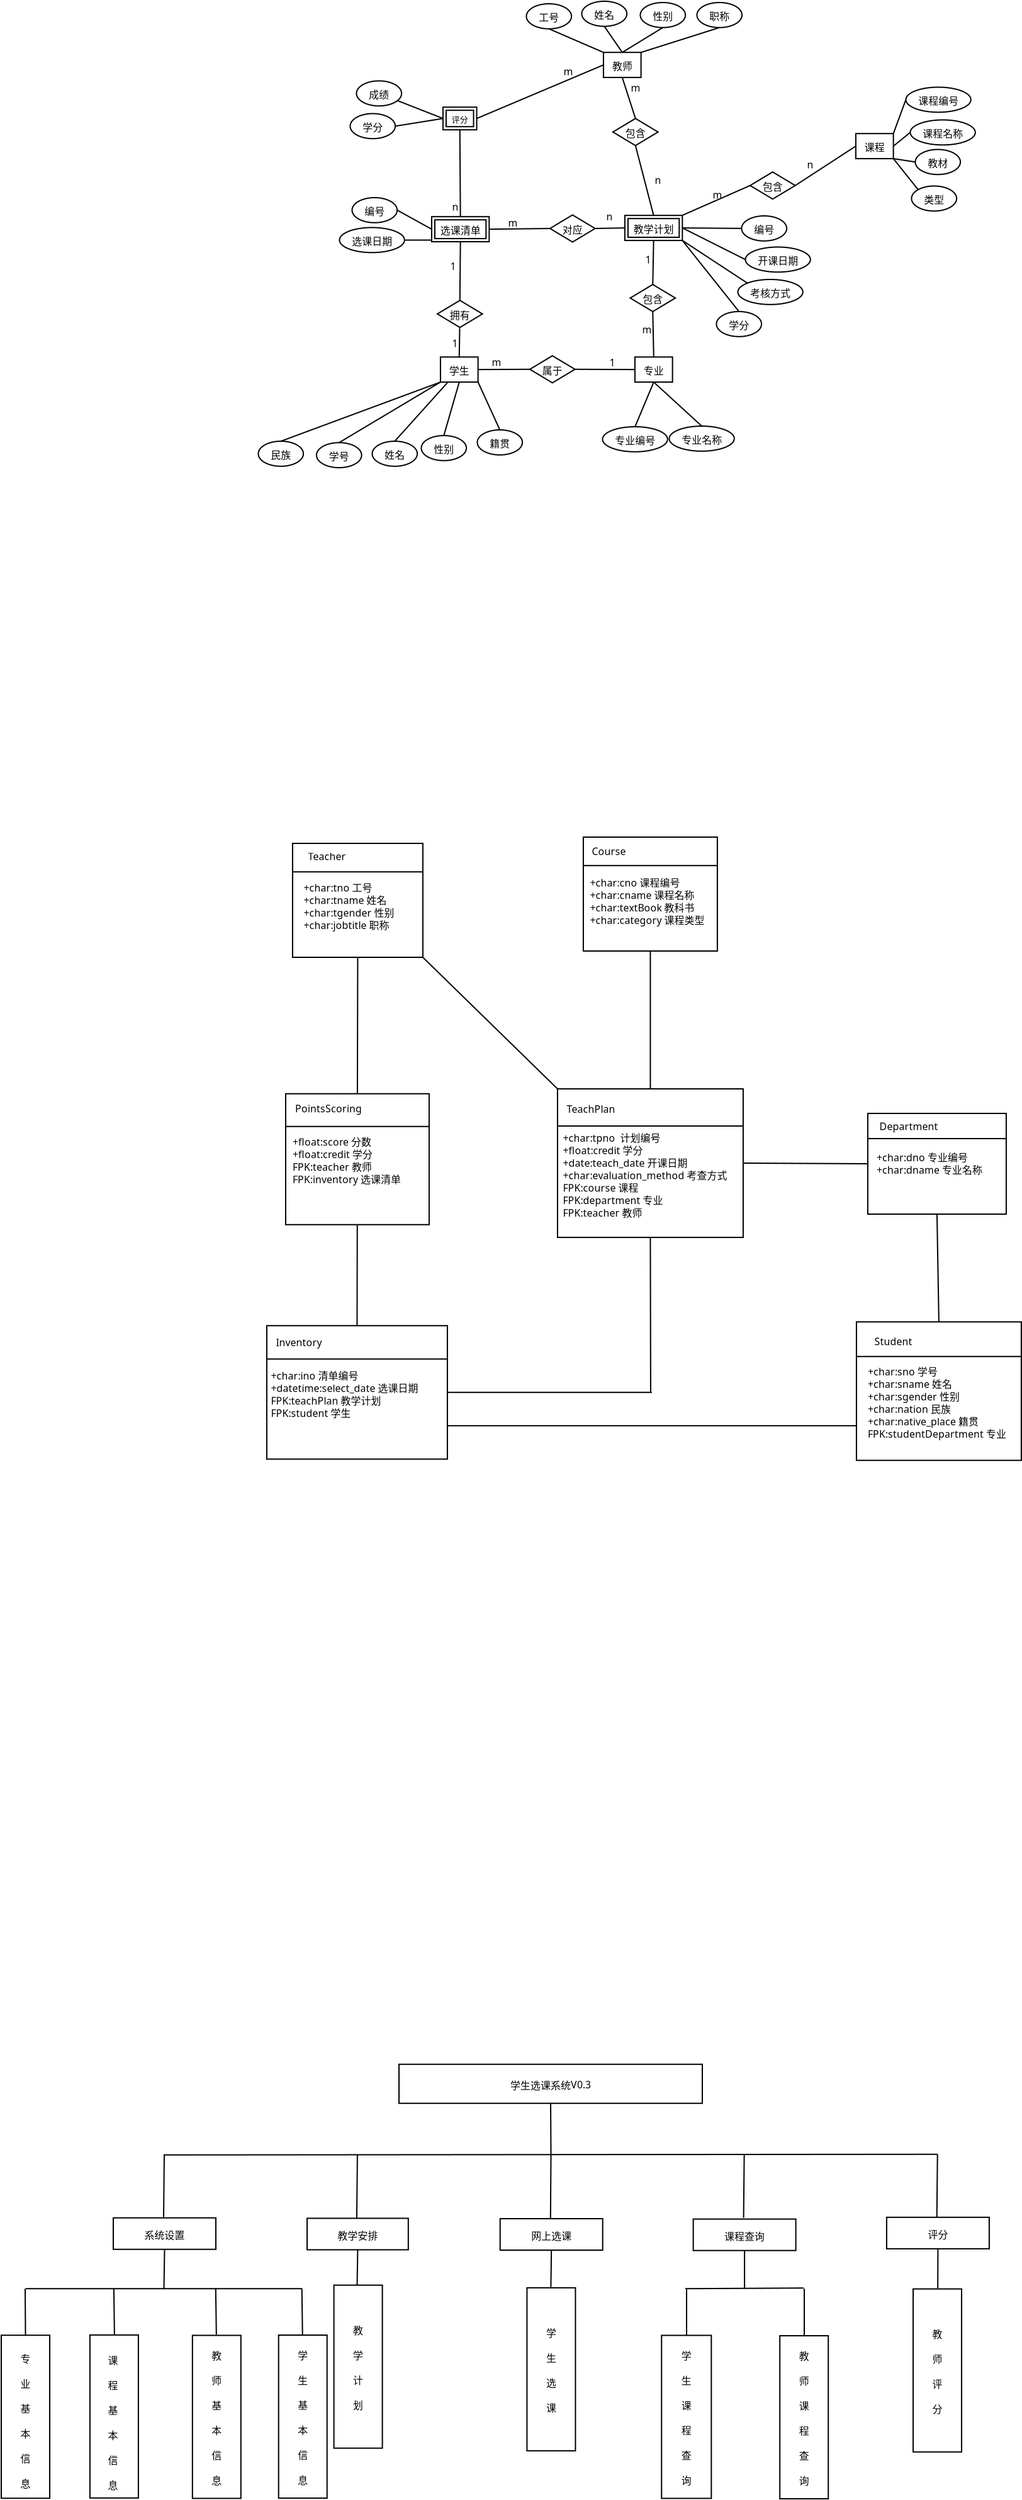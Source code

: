 <?xml version="1.0" encoding="UTF-8"?>
<dia:diagram xmlns:dia="http://www.lysator.liu.se/~alla/dia/">
  <dia:layer name="背景" visible="true" connectable="true" active="true">
    <dia:object type="ER - Entity" version="0" id="O0">
      <dia:attribute name="obj_pos">
        <dia:point val="34.9,-37"/>
      </dia:attribute>
      <dia:attribute name="obj_bb">
        <dia:rectangle val="34.85,-37.05;37.935,-34.959"/>
      </dia:attribute>
      <dia:attribute name="elem_corner">
        <dia:point val="34.9,-37"/>
      </dia:attribute>
      <dia:attribute name="elem_width">
        <dia:real val="2.985"/>
      </dia:attribute>
      <dia:attribute name="elem_height">
        <dia:real val="1.991"/>
      </dia:attribute>
      <dia:attribute name="border_width">
        <dia:real val="0.1"/>
      </dia:attribute>
      <dia:attribute name="border_color">
        <dia:color val="#000000ff"/>
      </dia:attribute>
      <dia:attribute name="inner_color">
        <dia:color val="#ffffffff"/>
      </dia:attribute>
      <dia:attribute name="name">
        <dia:string>#教师#</dia:string>
      </dia:attribute>
      <dia:attribute name="weak">
        <dia:boolean val="false"/>
      </dia:attribute>
      <dia:attribute name="associative">
        <dia:boolean val="false"/>
      </dia:attribute>
      <dia:attribute name="font">
        <dia:font family="YaHei Consolas Hybrid" style="0" name="Courier"/>
      </dia:attribute>
      <dia:attribute name="font_height">
        <dia:real val="0.991"/>
      </dia:attribute>
    </dia:object>
    <dia:object type="ER - Entity" version="0" id="O1">
      <dia:attribute name="obj_pos">
        <dia:point val="21.95,-12.8"/>
      </dia:attribute>
      <dia:attribute name="obj_bb">
        <dia:rectangle val="21.9,-12.85;24.985,-10.759"/>
      </dia:attribute>
      <dia:attribute name="elem_corner">
        <dia:point val="21.95,-12.8"/>
      </dia:attribute>
      <dia:attribute name="elem_width">
        <dia:real val="2.985"/>
      </dia:attribute>
      <dia:attribute name="elem_height">
        <dia:real val="1.991"/>
      </dia:attribute>
      <dia:attribute name="border_width">
        <dia:real val="0.1"/>
      </dia:attribute>
      <dia:attribute name="border_color">
        <dia:color val="#000000ff"/>
      </dia:attribute>
      <dia:attribute name="inner_color">
        <dia:color val="#ffffffff"/>
      </dia:attribute>
      <dia:attribute name="name">
        <dia:string>#学生#</dia:string>
      </dia:attribute>
      <dia:attribute name="weak">
        <dia:boolean val="false"/>
      </dia:attribute>
      <dia:attribute name="associative">
        <dia:boolean val="false"/>
      </dia:attribute>
      <dia:attribute name="font">
        <dia:font family="YaHei Consolas Hybrid" style="0" name="Courier"/>
      </dia:attribute>
      <dia:attribute name="font_height">
        <dia:real val="0.991"/>
      </dia:attribute>
    </dia:object>
    <dia:object type="ER - Entity" version="0" id="O2">
      <dia:attribute name="obj_pos">
        <dia:point val="54.95,-30.55"/>
      </dia:attribute>
      <dia:attribute name="obj_bb">
        <dia:rectangle val="54.9,-30.6;57.985,-28.509"/>
      </dia:attribute>
      <dia:attribute name="elem_corner">
        <dia:point val="54.95,-30.55"/>
      </dia:attribute>
      <dia:attribute name="elem_width">
        <dia:real val="2.985"/>
      </dia:attribute>
      <dia:attribute name="elem_height">
        <dia:real val="1.991"/>
      </dia:attribute>
      <dia:attribute name="border_width">
        <dia:real val="0.1"/>
      </dia:attribute>
      <dia:attribute name="border_color">
        <dia:color val="#000000ff"/>
      </dia:attribute>
      <dia:attribute name="inner_color">
        <dia:color val="#ffffffff"/>
      </dia:attribute>
      <dia:attribute name="name">
        <dia:string>#课程#</dia:string>
      </dia:attribute>
      <dia:attribute name="weak">
        <dia:boolean val="false"/>
      </dia:attribute>
      <dia:attribute name="associative">
        <dia:boolean val="false"/>
      </dia:attribute>
      <dia:attribute name="font">
        <dia:font family="YaHei Consolas Hybrid" style="0" name="Courier"/>
      </dia:attribute>
      <dia:attribute name="font_height">
        <dia:real val="0.991"/>
      </dia:attribute>
    </dia:object>
    <dia:object type="ER - Entity" version="0" id="O3">
      <dia:attribute name="obj_pos">
        <dia:point val="37.4,-12.8"/>
      </dia:attribute>
      <dia:attribute name="obj_bb">
        <dia:rectangle val="37.35,-12.85;40.435,-10.759"/>
      </dia:attribute>
      <dia:attribute name="elem_corner">
        <dia:point val="37.4,-12.8"/>
      </dia:attribute>
      <dia:attribute name="elem_width">
        <dia:real val="2.985"/>
      </dia:attribute>
      <dia:attribute name="elem_height">
        <dia:real val="1.991"/>
      </dia:attribute>
      <dia:attribute name="border_width">
        <dia:real val="0.1"/>
      </dia:attribute>
      <dia:attribute name="border_color">
        <dia:color val="#000000ff"/>
      </dia:attribute>
      <dia:attribute name="inner_color">
        <dia:color val="#ffffffff"/>
      </dia:attribute>
      <dia:attribute name="name">
        <dia:string>#专业#</dia:string>
      </dia:attribute>
      <dia:attribute name="weak">
        <dia:boolean val="false"/>
      </dia:attribute>
      <dia:attribute name="associative">
        <dia:boolean val="false"/>
      </dia:attribute>
      <dia:attribute name="font">
        <dia:font family="YaHei Consolas Hybrid" style="0" name="Courier"/>
      </dia:attribute>
      <dia:attribute name="font_height">
        <dia:real val="0.991"/>
      </dia:attribute>
    </dia:object>
    <dia:object type="ER - Entity" version="0" id="O4">
      <dia:attribute name="obj_pos">
        <dia:point val="36.6,-24.05"/>
      </dia:attribute>
      <dia:attribute name="obj_bb">
        <dia:rectangle val="36.55,-24.1;41.22,-22.009"/>
      </dia:attribute>
      <dia:attribute name="elem_corner">
        <dia:point val="36.6,-24.05"/>
      </dia:attribute>
      <dia:attribute name="elem_width">
        <dia:real val="4.57"/>
      </dia:attribute>
      <dia:attribute name="elem_height">
        <dia:real val="1.991"/>
      </dia:attribute>
      <dia:attribute name="border_width">
        <dia:real val="0.1"/>
      </dia:attribute>
      <dia:attribute name="border_color">
        <dia:color val="#000000ff"/>
      </dia:attribute>
      <dia:attribute name="inner_color">
        <dia:color val="#ffffffff"/>
      </dia:attribute>
      <dia:attribute name="name">
        <dia:string>#教学计划#</dia:string>
      </dia:attribute>
      <dia:attribute name="weak">
        <dia:boolean val="true"/>
      </dia:attribute>
      <dia:attribute name="associative">
        <dia:boolean val="false"/>
      </dia:attribute>
      <dia:attribute name="font">
        <dia:font family="YaHei Consolas Hybrid" style="0" name="Courier"/>
      </dia:attribute>
      <dia:attribute name="font_height">
        <dia:real val="0.991"/>
      </dia:attribute>
    </dia:object>
    <dia:object type="ER - Entity" version="0" id="O5">
      <dia:attribute name="obj_pos">
        <dia:point val="21.25,-23.95"/>
      </dia:attribute>
      <dia:attribute name="obj_bb">
        <dia:rectangle val="21.2,-24;25.87,-21.909"/>
      </dia:attribute>
      <dia:attribute name="elem_corner">
        <dia:point val="21.25,-23.95"/>
      </dia:attribute>
      <dia:attribute name="elem_width">
        <dia:real val="4.57"/>
      </dia:attribute>
      <dia:attribute name="elem_height">
        <dia:real val="1.991"/>
      </dia:attribute>
      <dia:attribute name="border_width">
        <dia:real val="0.1"/>
      </dia:attribute>
      <dia:attribute name="border_color">
        <dia:color val="#000000ff"/>
      </dia:attribute>
      <dia:attribute name="inner_color">
        <dia:color val="#ffffffff"/>
      </dia:attribute>
      <dia:attribute name="name">
        <dia:string>#选课清单#</dia:string>
      </dia:attribute>
      <dia:attribute name="weak">
        <dia:boolean val="true"/>
      </dia:attribute>
      <dia:attribute name="associative">
        <dia:boolean val="false"/>
      </dia:attribute>
      <dia:attribute name="font">
        <dia:font family="YaHei Consolas Hybrid" style="0" name="Courier"/>
      </dia:attribute>
      <dia:attribute name="font_height">
        <dia:real val="0.991"/>
      </dia:attribute>
    </dia:object>
    <dia:object type="Standard - Line" version="0" id="O6">
      <dia:attribute name="obj_pos">
        <dia:point val="38.885,-22.059"/>
      </dia:attribute>
      <dia:attribute name="obj_bb">
        <dia:rectangle val="38.767,-22.11;38.936,-18.512"/>
      </dia:attribute>
      <dia:attribute name="conn_endpoints">
        <dia:point val="38.885,-22.059"/>
        <dia:point val="38.818,-18.562"/>
      </dia:attribute>
      <dia:attribute name="numcp">
        <dia:int val="1"/>
      </dia:attribute>
      <dia:connections>
        <dia:connection handle="0" to="O4" connection="6"/>
        <dia:connection handle="1" to="O56" connection="2"/>
      </dia:connections>
    </dia:object>
    <dia:object type="Standard - Line" version="0" id="O7">
      <dia:attribute name="obj_pos">
        <dia:point val="25.82,-22.955"/>
      </dia:attribute>
      <dia:attribute name="obj_bb">
        <dia:rectangle val="25.769,-23.063;30.701,-22.904"/>
      </dia:attribute>
      <dia:attribute name="conn_endpoints">
        <dia:point val="25.82,-22.955"/>
        <dia:point val="30.65,-23.012"/>
      </dia:attribute>
      <dia:attribute name="numcp">
        <dia:int val="1"/>
      </dia:attribute>
      <dia:connections>
        <dia:connection handle="0" to="O5" connection="4"/>
        <dia:connection handle="1" to="O20" connection="0"/>
      </dia:connections>
    </dia:object>
    <dia:object type="Standard - Line" version="0" id="O8">
      <dia:attribute name="obj_pos">
        <dia:point val="23.535,-21.959"/>
      </dia:attribute>
      <dia:attribute name="obj_bb">
        <dia:rectangle val="23.442,-22.01;23.585,-17.25"/>
      </dia:attribute>
      <dia:attribute name="conn_endpoints">
        <dia:point val="23.535,-21.959"/>
        <dia:point val="23.492,-17.3"/>
      </dia:attribute>
      <dia:attribute name="numcp">
        <dia:int val="1"/>
      </dia:attribute>
      <dia:connections>
        <dia:connection handle="0" to="O5" connection="6"/>
        <dia:connection handle="1" to="O12" connection="2"/>
      </dia:connections>
    </dia:object>
    <dia:object type="ER - Relationship" version="0" id="O9">
      <dia:attribute name="obj_pos">
        <dia:point val="29.05,-12.9"/>
      </dia:attribute>
      <dia:attribute name="obj_bb">
        <dia:rectangle val="28.7,-12.95;32.985,-10.699"/>
      </dia:attribute>
      <dia:attribute name="elem_corner">
        <dia:point val="29.05,-12.9"/>
      </dia:attribute>
      <dia:attribute name="elem_width">
        <dia:real val="3.585"/>
      </dia:attribute>
      <dia:attribute name="elem_height">
        <dia:real val="2.151"/>
      </dia:attribute>
      <dia:attribute name="border_width">
        <dia:real val="0.1"/>
      </dia:attribute>
      <dia:attribute name="border_color">
        <dia:color val="#000000ff"/>
      </dia:attribute>
      <dia:attribute name="inner_color">
        <dia:color val="#ffffffff"/>
      </dia:attribute>
      <dia:attribute name="name">
        <dia:string>#属于#</dia:string>
      </dia:attribute>
      <dia:attribute name="left_card">
        <dia:string>##</dia:string>
      </dia:attribute>
      <dia:attribute name="right_card">
        <dia:string>##</dia:string>
      </dia:attribute>
      <dia:attribute name="identifying">
        <dia:boolean val="false"/>
      </dia:attribute>
      <dia:attribute name="rotated">
        <dia:boolean val="false"/>
      </dia:attribute>
      <dia:attribute name="font">
        <dia:font family="YaHei Consolas Hybrid" style="0" name="Courier"/>
      </dia:attribute>
      <dia:attribute name="font_height">
        <dia:real val="0.991"/>
      </dia:attribute>
    </dia:object>
    <dia:object type="Standard - Line" version="0" id="O10">
      <dia:attribute name="obj_pos">
        <dia:point val="24.935,-11.805"/>
      </dia:attribute>
      <dia:attribute name="obj_bb">
        <dia:rectangle val="24.885,-11.875;29.1,-11.755"/>
      </dia:attribute>
      <dia:attribute name="conn_endpoints">
        <dia:point val="24.935,-11.805"/>
        <dia:point val="29.05,-11.825"/>
      </dia:attribute>
      <dia:attribute name="numcp">
        <dia:int val="1"/>
      </dia:attribute>
      <dia:connections>
        <dia:connection handle="0" to="O1" connection="4"/>
        <dia:connection handle="1" to="O9" connection="0"/>
      </dia:connections>
    </dia:object>
    <dia:object type="Standard - Line" version="0" id="O11">
      <dia:attribute name="obj_pos">
        <dia:point val="32.635,-11.825"/>
      </dia:attribute>
      <dia:attribute name="obj_bb">
        <dia:rectangle val="32.585,-11.875;37.45,-11.755"/>
      </dia:attribute>
      <dia:attribute name="conn_endpoints">
        <dia:point val="32.635,-11.825"/>
        <dia:point val="37.4,-11.805"/>
      </dia:attribute>
      <dia:attribute name="numcp">
        <dia:int val="1"/>
      </dia:attribute>
      <dia:connections>
        <dia:connection handle="0" to="O9" connection="4"/>
        <dia:connection handle="1" to="O3" connection="3"/>
      </dia:connections>
    </dia:object>
    <dia:object type="ER - Relationship" version="0" id="O12">
      <dia:attribute name="obj_pos">
        <dia:point val="21.7,-17.3"/>
      </dia:attribute>
      <dia:attribute name="obj_bb">
        <dia:rectangle val="21.35,-17.35;25.635,-15.099"/>
      </dia:attribute>
      <dia:attribute name="elem_corner">
        <dia:point val="21.7,-17.3"/>
      </dia:attribute>
      <dia:attribute name="elem_width">
        <dia:real val="3.585"/>
      </dia:attribute>
      <dia:attribute name="elem_height">
        <dia:real val="2.151"/>
      </dia:attribute>
      <dia:attribute name="border_width">
        <dia:real val="0.1"/>
      </dia:attribute>
      <dia:attribute name="border_color">
        <dia:color val="#000000ff"/>
      </dia:attribute>
      <dia:attribute name="inner_color">
        <dia:color val="#ffffffff"/>
      </dia:attribute>
      <dia:attribute name="name">
        <dia:string>#拥有#</dia:string>
      </dia:attribute>
      <dia:attribute name="left_card">
        <dia:string>##</dia:string>
      </dia:attribute>
      <dia:attribute name="right_card">
        <dia:string>##</dia:string>
      </dia:attribute>
      <dia:attribute name="identifying">
        <dia:boolean val="false"/>
      </dia:attribute>
      <dia:attribute name="rotated">
        <dia:boolean val="false"/>
      </dia:attribute>
      <dia:attribute name="font">
        <dia:font family="YaHei Consolas Hybrid" style="0" name="Courier"/>
      </dia:attribute>
      <dia:attribute name="font_height">
        <dia:real val="0.991"/>
      </dia:attribute>
    </dia:object>
    <dia:object type="Standard - Line" version="0" id="O13">
      <dia:attribute name="obj_pos">
        <dia:point val="23.476,-15.099"/>
      </dia:attribute>
      <dia:attribute name="obj_bb">
        <dia:rectangle val="23.392,-15.149;23.527,-12.749"/>
      </dia:attribute>
      <dia:attribute name="conn_endpoints">
        <dia:point val="23.476,-15.099"/>
        <dia:point val="23.442,-12.8"/>
      </dia:attribute>
      <dia:attribute name="numcp">
        <dia:int val="1"/>
      </dia:attribute>
      <dia:connections>
        <dia:connection handle="0" to="O12" connection="8"/>
        <dia:connection handle="1" to="O1" connection="1"/>
      </dia:connections>
    </dia:object>
    <dia:object type="Standard - Line" version="0" id="O14">
      <dia:attribute name="obj_pos">
        <dia:point val="54.95,-29.555"/>
      </dia:attribute>
      <dia:attribute name="obj_bb">
        <dia:rectangle val="50.066,-29.624;55.019,-26.355"/>
      </dia:attribute>
      <dia:attribute name="conn_endpoints">
        <dia:point val="54.95,-29.555"/>
        <dia:point val="50.135,-26.424"/>
      </dia:attribute>
      <dia:attribute name="numcp">
        <dia:int val="1"/>
      </dia:attribute>
      <dia:connections>
        <dia:connection handle="0" to="O2" connection="3"/>
        <dia:connection handle="1" to="O15" connection="4"/>
      </dia:connections>
    </dia:object>
    <dia:object type="ER - Relationship" version="0" id="O15">
      <dia:attribute name="obj_pos">
        <dia:point val="46.55,-27.5"/>
      </dia:attribute>
      <dia:attribute name="obj_bb">
        <dia:rectangle val="46.2,-27.55;50.485,-25.299"/>
      </dia:attribute>
      <dia:attribute name="elem_corner">
        <dia:point val="46.55,-27.5"/>
      </dia:attribute>
      <dia:attribute name="elem_width">
        <dia:real val="3.585"/>
      </dia:attribute>
      <dia:attribute name="elem_height">
        <dia:real val="2.151"/>
      </dia:attribute>
      <dia:attribute name="border_width">
        <dia:real val="0.1"/>
      </dia:attribute>
      <dia:attribute name="border_color">
        <dia:color val="#000000ff"/>
      </dia:attribute>
      <dia:attribute name="inner_color">
        <dia:color val="#ffffffff"/>
      </dia:attribute>
      <dia:attribute name="name">
        <dia:string>#包含#</dia:string>
      </dia:attribute>
      <dia:attribute name="left_card">
        <dia:string>##</dia:string>
      </dia:attribute>
      <dia:attribute name="right_card">
        <dia:string>##</dia:string>
      </dia:attribute>
      <dia:attribute name="identifying">
        <dia:boolean val="false"/>
      </dia:attribute>
      <dia:attribute name="rotated">
        <dia:boolean val="false"/>
      </dia:attribute>
      <dia:attribute name="font">
        <dia:font family="YaHei Consolas Hybrid" style="0" name="Courier"/>
      </dia:attribute>
      <dia:attribute name="font_height">
        <dia:real val="0.991"/>
      </dia:attribute>
    </dia:object>
    <dia:object type="Standard - Line" version="0" id="O16">
      <dia:attribute name="obj_pos">
        <dia:point val="41.191,-24.068"/>
      </dia:attribute>
      <dia:attribute name="obj_bb">
        <dia:rectangle val="41.125,-26.49;46.616,-24.002"/>
      </dia:attribute>
      <dia:attribute name="conn_endpoints">
        <dia:point val="41.191,-24.068"/>
        <dia:point val="46.55,-26.424"/>
      </dia:attribute>
      <dia:attribute name="numcp">
        <dia:int val="1"/>
      </dia:attribute>
      <dia:connections>
        <dia:connection handle="0" to="O4" connection="8"/>
        <dia:connection handle="1" to="O15" connection="0"/>
      </dia:connections>
    </dia:object>
    <dia:object type="ER - Relationship" version="0" id="O17">
      <dia:attribute name="obj_pos">
        <dia:point val="35.65,-31.75"/>
      </dia:attribute>
      <dia:attribute name="obj_bb">
        <dia:rectangle val="35.3,-31.8;39.585,-29.549"/>
      </dia:attribute>
      <dia:attribute name="elem_corner">
        <dia:point val="35.65,-31.75"/>
      </dia:attribute>
      <dia:attribute name="elem_width">
        <dia:real val="3.585"/>
      </dia:attribute>
      <dia:attribute name="elem_height">
        <dia:real val="2.151"/>
      </dia:attribute>
      <dia:attribute name="border_width">
        <dia:real val="0.1"/>
      </dia:attribute>
      <dia:attribute name="border_color">
        <dia:color val="#000000ff"/>
      </dia:attribute>
      <dia:attribute name="inner_color">
        <dia:color val="#ffffffff"/>
      </dia:attribute>
      <dia:attribute name="name">
        <dia:string>#包含#</dia:string>
      </dia:attribute>
      <dia:attribute name="left_card">
        <dia:string>##</dia:string>
      </dia:attribute>
      <dia:attribute name="right_card">
        <dia:string>##</dia:string>
      </dia:attribute>
      <dia:attribute name="identifying">
        <dia:boolean val="false"/>
      </dia:attribute>
      <dia:attribute name="rotated">
        <dia:boolean val="false"/>
      </dia:attribute>
      <dia:attribute name="font">
        <dia:font family="YaHei Consolas Hybrid" style="0" name="Courier"/>
      </dia:attribute>
      <dia:attribute name="font_height">
        <dia:real val="0.991"/>
      </dia:attribute>
    </dia:object>
    <dia:object type="Standard - Line" version="0" id="O18">
      <dia:attribute name="obj_pos">
        <dia:point val="36.392,-35.009"/>
      </dia:attribute>
      <dia:attribute name="obj_bb">
        <dia:rectangle val="36.33,-35.072;37.505,-31.687"/>
      </dia:attribute>
      <dia:attribute name="conn_endpoints">
        <dia:point val="36.392,-35.009"/>
        <dia:point val="37.443,-31.75"/>
      </dia:attribute>
      <dia:attribute name="numcp">
        <dia:int val="1"/>
      </dia:attribute>
      <dia:connections>
        <dia:connection handle="0" to="O0" connection="6"/>
        <dia:connection handle="1" to="O17" connection="2"/>
      </dia:connections>
    </dia:object>
    <dia:object type="Standard - Line" version="0" id="O19">
      <dia:attribute name="obj_pos">
        <dia:point val="37.443,-29.599"/>
      </dia:attribute>
      <dia:attribute name="obj_bb">
        <dia:rectangle val="37.382,-29.66;38.946,-23.989"/>
      </dia:attribute>
      <dia:attribute name="conn_endpoints">
        <dia:point val="37.443,-29.599"/>
        <dia:point val="38.885,-24.05"/>
      </dia:attribute>
      <dia:attribute name="numcp">
        <dia:int val="1"/>
      </dia:attribute>
      <dia:connections>
        <dia:connection handle="0" to="O17" connection="6"/>
        <dia:connection handle="1" to="O4" connection="1"/>
      </dia:connections>
    </dia:object>
    <dia:object type="ER - Relationship" version="0" id="O20">
      <dia:attribute name="obj_pos">
        <dia:point val="30.65,-24.087"/>
      </dia:attribute>
      <dia:attribute name="obj_bb">
        <dia:rectangle val="30.3,-24.137;34.585,-21.887"/>
      </dia:attribute>
      <dia:attribute name="elem_corner">
        <dia:point val="30.65,-24.087"/>
      </dia:attribute>
      <dia:attribute name="elem_width">
        <dia:real val="3.585"/>
      </dia:attribute>
      <dia:attribute name="elem_height">
        <dia:real val="2.151"/>
      </dia:attribute>
      <dia:attribute name="border_width">
        <dia:real val="0.1"/>
      </dia:attribute>
      <dia:attribute name="border_color">
        <dia:color val="#000000ff"/>
      </dia:attribute>
      <dia:attribute name="inner_color">
        <dia:color val="#ffffffff"/>
      </dia:attribute>
      <dia:attribute name="name">
        <dia:string>#对应#</dia:string>
      </dia:attribute>
      <dia:attribute name="left_card">
        <dia:string>##</dia:string>
      </dia:attribute>
      <dia:attribute name="right_card">
        <dia:string>##</dia:string>
      </dia:attribute>
      <dia:attribute name="identifying">
        <dia:boolean val="false"/>
      </dia:attribute>
      <dia:attribute name="rotated">
        <dia:boolean val="false"/>
      </dia:attribute>
      <dia:attribute name="font">
        <dia:font family="YaHei Consolas Hybrid" style="0" name="Courier"/>
      </dia:attribute>
      <dia:attribute name="font_height">
        <dia:real val="0.991"/>
      </dia:attribute>
    </dia:object>
    <dia:object type="Standard - Line" version="0" id="O21">
      <dia:attribute name="obj_pos">
        <dia:point val="34.235,-23.012"/>
      </dia:attribute>
      <dia:attribute name="obj_bb">
        <dia:rectangle val="34.184,-23.106;36.651,-22.961"/>
      </dia:attribute>
      <dia:attribute name="conn_endpoints">
        <dia:point val="34.235,-23.012"/>
        <dia:point val="36.6,-23.055"/>
      </dia:attribute>
      <dia:attribute name="numcp">
        <dia:int val="1"/>
      </dia:attribute>
      <dia:connections>
        <dia:connection handle="0" to="O20" connection="4"/>
        <dia:connection handle="1" to="O4" connection="3"/>
      </dia:connections>
    </dia:object>
    <dia:object type="ER - Attribute" version="0" id="O22">
      <dia:attribute name="obj_pos">
        <dia:point val="12.1,-6"/>
      </dia:attribute>
      <dia:attribute name="obj_bb">
        <dia:rectangle val="12.05,-6.05;15.735,-3.959"/>
      </dia:attribute>
      <dia:attribute name="elem_corner">
        <dia:point val="12.1,-6"/>
      </dia:attribute>
      <dia:attribute name="elem_width">
        <dia:real val="3.585"/>
      </dia:attribute>
      <dia:attribute name="elem_height">
        <dia:real val="1.991"/>
      </dia:attribute>
      <dia:attribute name="border_width">
        <dia:real val="0.1"/>
      </dia:attribute>
      <dia:attribute name="border_color">
        <dia:color val="#000000ff"/>
      </dia:attribute>
      <dia:attribute name="inner_color">
        <dia:color val="#ffffffff"/>
      </dia:attribute>
      <dia:attribute name="name">
        <dia:string>#学号#</dia:string>
      </dia:attribute>
      <dia:attribute name="key">
        <dia:boolean val="false"/>
      </dia:attribute>
      <dia:attribute name="weak_key">
        <dia:boolean val="false"/>
      </dia:attribute>
      <dia:attribute name="derived">
        <dia:boolean val="false"/>
      </dia:attribute>
      <dia:attribute name="multivalued">
        <dia:boolean val="false"/>
      </dia:attribute>
      <dia:attribute name="font">
        <dia:font family="YaHei Consolas Hybrid" style="0" name="Courier"/>
      </dia:attribute>
      <dia:attribute name="font_height">
        <dia:real val="0.991"/>
      </dia:attribute>
    </dia:object>
    <dia:object type="ER - Attribute" version="0" id="O23">
      <dia:attribute name="obj_pos">
        <dia:point val="16.525,-6.112"/>
      </dia:attribute>
      <dia:attribute name="obj_bb">
        <dia:rectangle val="16.475,-6.162;20.16,-4.072"/>
      </dia:attribute>
      <dia:attribute name="elem_corner">
        <dia:point val="16.525,-6.112"/>
      </dia:attribute>
      <dia:attribute name="elem_width">
        <dia:real val="3.585"/>
      </dia:attribute>
      <dia:attribute name="elem_height">
        <dia:real val="1.991"/>
      </dia:attribute>
      <dia:attribute name="border_width">
        <dia:real val="0.1"/>
      </dia:attribute>
      <dia:attribute name="border_color">
        <dia:color val="#000000ff"/>
      </dia:attribute>
      <dia:attribute name="inner_color">
        <dia:color val="#ffffffff"/>
      </dia:attribute>
      <dia:attribute name="name">
        <dia:string>#姓名#</dia:string>
      </dia:attribute>
      <dia:attribute name="key">
        <dia:boolean val="false"/>
      </dia:attribute>
      <dia:attribute name="weak_key">
        <dia:boolean val="false"/>
      </dia:attribute>
      <dia:attribute name="derived">
        <dia:boolean val="false"/>
      </dia:attribute>
      <dia:attribute name="multivalued">
        <dia:boolean val="false"/>
      </dia:attribute>
      <dia:attribute name="font">
        <dia:font family="YaHei Consolas Hybrid" style="0" name="Courier"/>
      </dia:attribute>
      <dia:attribute name="font_height">
        <dia:real val="0.991"/>
      </dia:attribute>
    </dia:object>
    <dia:object type="ER - Attribute" version="0" id="O24">
      <dia:attribute name="obj_pos">
        <dia:point val="20.425,-6.562"/>
      </dia:attribute>
      <dia:attribute name="obj_bb">
        <dia:rectangle val="20.375,-6.612;24.06,-4.522"/>
      </dia:attribute>
      <dia:attribute name="elem_corner">
        <dia:point val="20.425,-6.562"/>
      </dia:attribute>
      <dia:attribute name="elem_width">
        <dia:real val="3.585"/>
      </dia:attribute>
      <dia:attribute name="elem_height">
        <dia:real val="1.991"/>
      </dia:attribute>
      <dia:attribute name="border_width">
        <dia:real val="0.1"/>
      </dia:attribute>
      <dia:attribute name="border_color">
        <dia:color val="#000000ff"/>
      </dia:attribute>
      <dia:attribute name="inner_color">
        <dia:color val="#ffffffff"/>
      </dia:attribute>
      <dia:attribute name="name">
        <dia:string>#性别#</dia:string>
      </dia:attribute>
      <dia:attribute name="key">
        <dia:boolean val="false"/>
      </dia:attribute>
      <dia:attribute name="weak_key">
        <dia:boolean val="false"/>
      </dia:attribute>
      <dia:attribute name="derived">
        <dia:boolean val="false"/>
      </dia:attribute>
      <dia:attribute name="multivalued">
        <dia:boolean val="false"/>
      </dia:attribute>
      <dia:attribute name="font">
        <dia:font family="YaHei Consolas Hybrid" style="0" name="Courier"/>
      </dia:attribute>
      <dia:attribute name="font_height">
        <dia:real val="0.991"/>
      </dia:attribute>
    </dia:object>
    <dia:object type="Standard - Line" version="0" id="O25">
      <dia:attribute name="obj_pos">
        <dia:point val="21.95,-10.809"/>
      </dia:attribute>
      <dia:attribute name="obj_bb">
        <dia:rectangle val="13.824,-10.878;22.019,-5.931"/>
      </dia:attribute>
      <dia:attribute name="conn_endpoints">
        <dia:point val="21.95,-10.809"/>
        <dia:point val="13.893,-6"/>
      </dia:attribute>
      <dia:attribute name="numcp">
        <dia:int val="1"/>
      </dia:attribute>
      <dia:connections>
        <dia:connection handle="0" to="O1" connection="5"/>
        <dia:connection handle="1" to="O22" connection="1"/>
      </dia:connections>
    </dia:object>
    <dia:object type="Standard - Line" version="0" id="O26">
      <dia:attribute name="obj_pos">
        <dia:point val="22.501,-10.759"/>
      </dia:attribute>
      <dia:attribute name="obj_bb">
        <dia:rectangle val="18.247,-10.83;22.572,-6.042"/>
      </dia:attribute>
      <dia:attribute name="conn_endpoints">
        <dia:point val="22.501,-10.759"/>
        <dia:point val="18.317,-6.112"/>
      </dia:attribute>
      <dia:attribute name="numcp">
        <dia:int val="1"/>
      </dia:attribute>
      <dia:connections>
        <dia:connection handle="0" to="O1" connection="8"/>
        <dia:connection handle="1" to="O23" connection="1"/>
      </dia:connections>
    </dia:object>
    <dia:object type="Standard - Line" version="0" id="O27">
      <dia:attribute name="obj_pos">
        <dia:point val="23.442,-10.809"/>
      </dia:attribute>
      <dia:attribute name="obj_bb">
        <dia:rectangle val="22.156,-10.871;23.504,-6.501"/>
      </dia:attribute>
      <dia:attribute name="conn_endpoints">
        <dia:point val="23.442,-10.809"/>
        <dia:point val="22.218,-6.562"/>
      </dia:attribute>
      <dia:attribute name="numcp">
        <dia:int val="1"/>
      </dia:attribute>
      <dia:connections>
        <dia:connection handle="0" to="O1" connection="6"/>
        <dia:connection handle="1" to="O24" connection="1"/>
      </dia:connections>
    </dia:object>
    <dia:object type="ER - Attribute" version="0" id="O28">
      <dia:attribute name="obj_pos">
        <dia:point val="34.825,-7.263"/>
      </dia:attribute>
      <dia:attribute name="obj_bb">
        <dia:rectangle val="34.775,-7.312;40.045,-5.222"/>
      </dia:attribute>
      <dia:attribute name="elem_corner">
        <dia:point val="34.825,-7.263"/>
      </dia:attribute>
      <dia:attribute name="elem_width">
        <dia:real val="5.17"/>
      </dia:attribute>
      <dia:attribute name="elem_height">
        <dia:real val="1.991"/>
      </dia:attribute>
      <dia:attribute name="border_width">
        <dia:real val="0.1"/>
      </dia:attribute>
      <dia:attribute name="border_color">
        <dia:color val="#000000ff"/>
      </dia:attribute>
      <dia:attribute name="inner_color">
        <dia:color val="#ffffffff"/>
      </dia:attribute>
      <dia:attribute name="name">
        <dia:string>#专业编号#</dia:string>
      </dia:attribute>
      <dia:attribute name="key">
        <dia:boolean val="false"/>
      </dia:attribute>
      <dia:attribute name="weak_key">
        <dia:boolean val="false"/>
      </dia:attribute>
      <dia:attribute name="derived">
        <dia:boolean val="false"/>
      </dia:attribute>
      <dia:attribute name="multivalued">
        <dia:boolean val="false"/>
      </dia:attribute>
      <dia:attribute name="font">
        <dia:font family="YaHei Consolas Hybrid" style="0" name="Courier"/>
      </dia:attribute>
      <dia:attribute name="font_height">
        <dia:real val="0.991"/>
      </dia:attribute>
    </dia:object>
    <dia:object type="ER - Attribute" version="0" id="O29">
      <dia:attribute name="obj_pos">
        <dia:point val="40.125,-7.312"/>
      </dia:attribute>
      <dia:attribute name="obj_bb">
        <dia:rectangle val="40.075,-7.362;45.345,-5.272"/>
      </dia:attribute>
      <dia:attribute name="elem_corner">
        <dia:point val="40.125,-7.312"/>
      </dia:attribute>
      <dia:attribute name="elem_width">
        <dia:real val="5.17"/>
      </dia:attribute>
      <dia:attribute name="elem_height">
        <dia:real val="1.991"/>
      </dia:attribute>
      <dia:attribute name="border_width">
        <dia:real val="0.1"/>
      </dia:attribute>
      <dia:attribute name="border_color">
        <dia:color val="#000000ff"/>
      </dia:attribute>
      <dia:attribute name="inner_color">
        <dia:color val="#ffffffff"/>
      </dia:attribute>
      <dia:attribute name="name">
        <dia:string>#专业名称#</dia:string>
      </dia:attribute>
      <dia:attribute name="key">
        <dia:boolean val="false"/>
      </dia:attribute>
      <dia:attribute name="weak_key">
        <dia:boolean val="false"/>
      </dia:attribute>
      <dia:attribute name="derived">
        <dia:boolean val="false"/>
      </dia:attribute>
      <dia:attribute name="multivalued">
        <dia:boolean val="false"/>
      </dia:attribute>
      <dia:attribute name="font">
        <dia:font family="YaHei Consolas Hybrid" style="0" name="Courier"/>
      </dia:attribute>
      <dia:attribute name="font_height">
        <dia:real val="0.991"/>
      </dia:attribute>
    </dia:object>
    <dia:object type="Standard - Line" version="0" id="O30">
      <dia:attribute name="obj_pos">
        <dia:point val="38.892,-10.809"/>
      </dia:attribute>
      <dia:attribute name="obj_bb">
        <dia:rectangle val="37.345,-10.875;38.958,-7.197"/>
      </dia:attribute>
      <dia:attribute name="conn_endpoints">
        <dia:point val="38.892,-10.809"/>
        <dia:point val="37.41,-7.263"/>
      </dia:attribute>
      <dia:attribute name="numcp">
        <dia:int val="1"/>
      </dia:attribute>
      <dia:connections>
        <dia:connection handle="0" to="O3" connection="6"/>
        <dia:connection handle="1" to="O28" connection="1"/>
      </dia:connections>
    </dia:object>
    <dia:object type="Standard - Line" version="0" id="O31">
      <dia:attribute name="obj_pos">
        <dia:point val="38.892,-10.809"/>
      </dia:attribute>
      <dia:attribute name="obj_bb">
        <dia:rectangle val="38.822,-10.88;42.781,-7.242"/>
      </dia:attribute>
      <dia:attribute name="conn_endpoints">
        <dia:point val="38.892,-10.809"/>
        <dia:point val="42.71,-7.312"/>
      </dia:attribute>
      <dia:attribute name="numcp">
        <dia:int val="1"/>
      </dia:attribute>
      <dia:connections>
        <dia:connection handle="0" to="O3" connection="6"/>
        <dia:connection handle="1" to="O29" connection="1"/>
      </dia:connections>
    </dia:object>
    <dia:object type="ER - Attribute" version="0" id="O32">
      <dia:attribute name="obj_pos">
        <dia:point val="58.925,-34.237"/>
      </dia:attribute>
      <dia:attribute name="obj_bb">
        <dia:rectangle val="58.875,-34.288;64.145,-32.197"/>
      </dia:attribute>
      <dia:attribute name="elem_corner">
        <dia:point val="58.925,-34.237"/>
      </dia:attribute>
      <dia:attribute name="elem_width">
        <dia:real val="5.17"/>
      </dia:attribute>
      <dia:attribute name="elem_height">
        <dia:real val="1.991"/>
      </dia:attribute>
      <dia:attribute name="border_width">
        <dia:real val="0.1"/>
      </dia:attribute>
      <dia:attribute name="border_color">
        <dia:color val="#000000ff"/>
      </dia:attribute>
      <dia:attribute name="inner_color">
        <dia:color val="#ffffffff"/>
      </dia:attribute>
      <dia:attribute name="name">
        <dia:string>#课程编号#</dia:string>
      </dia:attribute>
      <dia:attribute name="key">
        <dia:boolean val="false"/>
      </dia:attribute>
      <dia:attribute name="weak_key">
        <dia:boolean val="false"/>
      </dia:attribute>
      <dia:attribute name="derived">
        <dia:boolean val="false"/>
      </dia:attribute>
      <dia:attribute name="multivalued">
        <dia:boolean val="false"/>
      </dia:attribute>
      <dia:attribute name="font">
        <dia:font family="YaHei Consolas Hybrid" style="0" name="Courier"/>
      </dia:attribute>
      <dia:attribute name="font_height">
        <dia:real val="0.991"/>
      </dia:attribute>
    </dia:object>
    <dia:object type="ER - Attribute" version="0" id="O33">
      <dia:attribute name="obj_pos">
        <dia:point val="59.275,-31.637"/>
      </dia:attribute>
      <dia:attribute name="obj_bb">
        <dia:rectangle val="59.225,-31.688;64.495,-29.597"/>
      </dia:attribute>
      <dia:attribute name="elem_corner">
        <dia:point val="59.275,-31.637"/>
      </dia:attribute>
      <dia:attribute name="elem_width">
        <dia:real val="5.17"/>
      </dia:attribute>
      <dia:attribute name="elem_height">
        <dia:real val="1.991"/>
      </dia:attribute>
      <dia:attribute name="border_width">
        <dia:real val="0.1"/>
      </dia:attribute>
      <dia:attribute name="border_color">
        <dia:color val="#000000ff"/>
      </dia:attribute>
      <dia:attribute name="inner_color">
        <dia:color val="#ffffffff"/>
      </dia:attribute>
      <dia:attribute name="name">
        <dia:string>#课程名称#</dia:string>
      </dia:attribute>
      <dia:attribute name="key">
        <dia:boolean val="false"/>
      </dia:attribute>
      <dia:attribute name="weak_key">
        <dia:boolean val="false"/>
      </dia:attribute>
      <dia:attribute name="derived">
        <dia:boolean val="false"/>
      </dia:attribute>
      <dia:attribute name="multivalued">
        <dia:boolean val="false"/>
      </dia:attribute>
      <dia:attribute name="font">
        <dia:font family="YaHei Consolas Hybrid" style="0" name="Courier"/>
      </dia:attribute>
      <dia:attribute name="font_height">
        <dia:real val="0.991"/>
      </dia:attribute>
    </dia:object>
    <dia:object type="ER - Attribute" version="0" id="O34">
      <dia:attribute name="obj_pos">
        <dia:point val="59.675,-29.288"/>
      </dia:attribute>
      <dia:attribute name="obj_bb">
        <dia:rectangle val="59.625,-29.337;63.31,-27.247"/>
      </dia:attribute>
      <dia:attribute name="elem_corner">
        <dia:point val="59.675,-29.288"/>
      </dia:attribute>
      <dia:attribute name="elem_width">
        <dia:real val="3.585"/>
      </dia:attribute>
      <dia:attribute name="elem_height">
        <dia:real val="1.991"/>
      </dia:attribute>
      <dia:attribute name="border_width">
        <dia:real val="0.1"/>
      </dia:attribute>
      <dia:attribute name="border_color">
        <dia:color val="#000000ff"/>
      </dia:attribute>
      <dia:attribute name="inner_color">
        <dia:color val="#ffffffff"/>
      </dia:attribute>
      <dia:attribute name="name">
        <dia:string>#教材#</dia:string>
      </dia:attribute>
      <dia:attribute name="key">
        <dia:boolean val="false"/>
      </dia:attribute>
      <dia:attribute name="weak_key">
        <dia:boolean val="false"/>
      </dia:attribute>
      <dia:attribute name="derived">
        <dia:boolean val="false"/>
      </dia:attribute>
      <dia:attribute name="multivalued">
        <dia:boolean val="false"/>
      </dia:attribute>
      <dia:attribute name="font">
        <dia:font family="YaHei Consolas Hybrid" style="0" name="Courier"/>
      </dia:attribute>
      <dia:attribute name="font_height">
        <dia:real val="0.991"/>
      </dia:attribute>
    </dia:object>
    <dia:object type="Standard - Line" version="0" id="O35">
      <dia:attribute name="obj_pos">
        <dia:point val="57.935,-30.55"/>
      </dia:attribute>
      <dia:attribute name="obj_bb">
        <dia:rectangle val="57.871,-33.306;58.989,-30.486"/>
      </dia:attribute>
      <dia:attribute name="conn_endpoints">
        <dia:point val="57.935,-30.55"/>
        <dia:point val="58.925,-33.242"/>
      </dia:attribute>
      <dia:attribute name="numcp">
        <dia:int val="1"/>
      </dia:attribute>
      <dia:connections>
        <dia:connection handle="0" to="O2" connection="2"/>
        <dia:connection handle="1" to="O32" connection="3"/>
      </dia:connections>
    </dia:object>
    <dia:object type="Standard - Line" version="0" id="O36">
      <dia:attribute name="obj_pos">
        <dia:point val="57.935,-29.555"/>
      </dia:attribute>
      <dia:attribute name="obj_bb">
        <dia:rectangle val="57.865,-30.712;59.345,-29.484"/>
      </dia:attribute>
      <dia:attribute name="conn_endpoints">
        <dia:point val="57.935,-29.555"/>
        <dia:point val="59.275,-30.642"/>
      </dia:attribute>
      <dia:attribute name="numcp">
        <dia:int val="1"/>
      </dia:attribute>
      <dia:connections>
        <dia:connection handle="0" to="O2" connection="4"/>
        <dia:connection handle="1" to="O33" connection="3"/>
      </dia:connections>
    </dia:object>
    <dia:object type="Standard - Line" version="0" id="O37">
      <dia:attribute name="obj_pos">
        <dia:point val="57.935,-28.559"/>
      </dia:attribute>
      <dia:attribute name="obj_bb">
        <dia:rectangle val="57.878,-28.616;59.732,-28.235"/>
      </dia:attribute>
      <dia:attribute name="conn_endpoints">
        <dia:point val="57.935,-28.559"/>
        <dia:point val="59.675,-28.292"/>
      </dia:attribute>
      <dia:attribute name="numcp">
        <dia:int val="1"/>
      </dia:attribute>
      <dia:connections>
        <dia:connection handle="0" to="O2" connection="7"/>
        <dia:connection handle="1" to="O34" connection="3"/>
      </dia:connections>
    </dia:object>
    <dia:object type="Standard - Line" version="0" id="O38">
      <dia:attribute name="obj_pos">
        <dia:point val="21.95,-10.809"/>
      </dia:attribute>
      <dia:attribute name="obj_bb">
        <dia:rectangle val="9.203,-10.874;22.014,-6.048"/>
      </dia:attribute>
      <dia:attribute name="conn_endpoints">
        <dia:point val="21.95,-10.809"/>
        <dia:point val="9.268,-6.112"/>
      </dia:attribute>
      <dia:attribute name="numcp">
        <dia:int val="1"/>
      </dia:attribute>
      <dia:connections>
        <dia:connection handle="0" to="O1" connection="5"/>
        <dia:connection handle="1" to="O39" connection="1"/>
      </dia:connections>
    </dia:object>
    <dia:object type="ER - Attribute" version="0" id="O39">
      <dia:attribute name="obj_pos">
        <dia:point val="7.475,-6.112"/>
      </dia:attribute>
      <dia:attribute name="obj_bb">
        <dia:rectangle val="7.425,-6.162;11.11,-4.072"/>
      </dia:attribute>
      <dia:attribute name="elem_corner">
        <dia:point val="7.475,-6.112"/>
      </dia:attribute>
      <dia:attribute name="elem_width">
        <dia:real val="3.585"/>
      </dia:attribute>
      <dia:attribute name="elem_height">
        <dia:real val="1.991"/>
      </dia:attribute>
      <dia:attribute name="border_width">
        <dia:real val="0.1"/>
      </dia:attribute>
      <dia:attribute name="border_color">
        <dia:color val="#000000ff"/>
      </dia:attribute>
      <dia:attribute name="inner_color">
        <dia:color val="#ffffffff"/>
      </dia:attribute>
      <dia:attribute name="name">
        <dia:string>#民族#</dia:string>
      </dia:attribute>
      <dia:attribute name="key">
        <dia:boolean val="false"/>
      </dia:attribute>
      <dia:attribute name="weak_key">
        <dia:boolean val="false"/>
      </dia:attribute>
      <dia:attribute name="derived">
        <dia:boolean val="false"/>
      </dia:attribute>
      <dia:attribute name="multivalued">
        <dia:boolean val="false"/>
      </dia:attribute>
      <dia:attribute name="font">
        <dia:font family="YaHei Consolas Hybrid" style="0" name="Courier"/>
      </dia:attribute>
      <dia:attribute name="font_height">
        <dia:real val="0.991"/>
      </dia:attribute>
    </dia:object>
    <dia:object type="Standard - Line" version="0" id="O40">
      <dia:attribute name="obj_pos">
        <dia:point val="24.935,-10.809"/>
      </dia:attribute>
      <dia:attribute name="obj_bb">
        <dia:rectangle val="24.869,-10.876;26.734,-6.946"/>
      </dia:attribute>
      <dia:attribute name="conn_endpoints">
        <dia:point val="24.935,-10.809"/>
        <dia:point val="26.668,-7.013"/>
      </dia:attribute>
      <dia:attribute name="numcp">
        <dia:int val="1"/>
      </dia:attribute>
      <dia:connections>
        <dia:connection handle="0" to="O1" connection="7"/>
        <dia:connection handle="1" to="O41" connection="1"/>
      </dia:connections>
    </dia:object>
    <dia:object type="ER - Attribute" version="0" id="O41">
      <dia:attribute name="obj_pos">
        <dia:point val="24.875,-7.013"/>
      </dia:attribute>
      <dia:attribute name="obj_bb">
        <dia:rectangle val="24.825,-7.062;28.51,-4.972"/>
      </dia:attribute>
      <dia:attribute name="elem_corner">
        <dia:point val="24.875,-7.013"/>
      </dia:attribute>
      <dia:attribute name="elem_width">
        <dia:real val="3.585"/>
      </dia:attribute>
      <dia:attribute name="elem_height">
        <dia:real val="1.991"/>
      </dia:attribute>
      <dia:attribute name="border_width">
        <dia:real val="0.1"/>
      </dia:attribute>
      <dia:attribute name="border_color">
        <dia:color val="#000000ff"/>
      </dia:attribute>
      <dia:attribute name="inner_color">
        <dia:color val="#ffffffff"/>
      </dia:attribute>
      <dia:attribute name="name">
        <dia:string>#籍贯#</dia:string>
      </dia:attribute>
      <dia:attribute name="key">
        <dia:boolean val="false"/>
      </dia:attribute>
      <dia:attribute name="weak_key">
        <dia:boolean val="false"/>
      </dia:attribute>
      <dia:attribute name="derived">
        <dia:boolean val="false"/>
      </dia:attribute>
      <dia:attribute name="multivalued">
        <dia:boolean val="false"/>
      </dia:attribute>
      <dia:attribute name="font">
        <dia:font family="YaHei Consolas Hybrid" style="0" name="Courier"/>
      </dia:attribute>
      <dia:attribute name="font_height">
        <dia:real val="0.991"/>
      </dia:attribute>
    </dia:object>
    <dia:object type="ER - Attribute" version="0" id="O42">
      <dia:attribute name="obj_pos">
        <dia:point val="28.775,-40.862"/>
      </dia:attribute>
      <dia:attribute name="obj_bb">
        <dia:rectangle val="28.725,-40.913;32.41,-38.822"/>
      </dia:attribute>
      <dia:attribute name="elem_corner">
        <dia:point val="28.775,-40.862"/>
      </dia:attribute>
      <dia:attribute name="elem_width">
        <dia:real val="3.585"/>
      </dia:attribute>
      <dia:attribute name="elem_height">
        <dia:real val="1.991"/>
      </dia:attribute>
      <dia:attribute name="border_width">
        <dia:real val="0.1"/>
      </dia:attribute>
      <dia:attribute name="border_color">
        <dia:color val="#000000ff"/>
      </dia:attribute>
      <dia:attribute name="inner_color">
        <dia:color val="#ffffffff"/>
      </dia:attribute>
      <dia:attribute name="name">
        <dia:string>#工号#</dia:string>
      </dia:attribute>
      <dia:attribute name="key">
        <dia:boolean val="false"/>
      </dia:attribute>
      <dia:attribute name="weak_key">
        <dia:boolean val="false"/>
      </dia:attribute>
      <dia:attribute name="derived">
        <dia:boolean val="false"/>
      </dia:attribute>
      <dia:attribute name="multivalued">
        <dia:boolean val="false"/>
      </dia:attribute>
      <dia:attribute name="font">
        <dia:font family="YaHei Consolas Hybrid" style="0" name="Courier"/>
      </dia:attribute>
      <dia:attribute name="font_height">
        <dia:real val="0.991"/>
      </dia:attribute>
    </dia:object>
    <dia:object type="ER - Attribute" version="0" id="O43">
      <dia:attribute name="obj_pos">
        <dia:point val="33.175,-41.062"/>
      </dia:attribute>
      <dia:attribute name="obj_bb">
        <dia:rectangle val="33.125,-41.112;36.81,-39.022"/>
      </dia:attribute>
      <dia:attribute name="elem_corner">
        <dia:point val="33.175,-41.062"/>
      </dia:attribute>
      <dia:attribute name="elem_width">
        <dia:real val="3.585"/>
      </dia:attribute>
      <dia:attribute name="elem_height">
        <dia:real val="1.991"/>
      </dia:attribute>
      <dia:attribute name="border_width">
        <dia:real val="0.1"/>
      </dia:attribute>
      <dia:attribute name="border_color">
        <dia:color val="#000000ff"/>
      </dia:attribute>
      <dia:attribute name="inner_color">
        <dia:color val="#ffffffff"/>
      </dia:attribute>
      <dia:attribute name="name">
        <dia:string>#姓名#</dia:string>
      </dia:attribute>
      <dia:attribute name="key">
        <dia:boolean val="false"/>
      </dia:attribute>
      <dia:attribute name="weak_key">
        <dia:boolean val="false"/>
      </dia:attribute>
      <dia:attribute name="derived">
        <dia:boolean val="false"/>
      </dia:attribute>
      <dia:attribute name="multivalued">
        <dia:boolean val="false"/>
      </dia:attribute>
      <dia:attribute name="font">
        <dia:font family="YaHei Consolas Hybrid" style="0" name="Courier"/>
      </dia:attribute>
      <dia:attribute name="font_height">
        <dia:real val="0.991"/>
      </dia:attribute>
    </dia:object>
    <dia:object type="ER - Attribute" version="0" id="O44">
      <dia:attribute name="obj_pos">
        <dia:point val="42.325,-40.962"/>
      </dia:attribute>
      <dia:attribute name="obj_bb">
        <dia:rectangle val="42.275,-41.013;45.96,-38.922"/>
      </dia:attribute>
      <dia:attribute name="elem_corner">
        <dia:point val="42.325,-40.962"/>
      </dia:attribute>
      <dia:attribute name="elem_width">
        <dia:real val="3.585"/>
      </dia:attribute>
      <dia:attribute name="elem_height">
        <dia:real val="1.991"/>
      </dia:attribute>
      <dia:attribute name="border_width">
        <dia:real val="0.1"/>
      </dia:attribute>
      <dia:attribute name="border_color">
        <dia:color val="#000000ff"/>
      </dia:attribute>
      <dia:attribute name="inner_color">
        <dia:color val="#ffffffff"/>
      </dia:attribute>
      <dia:attribute name="name">
        <dia:string>#职称#</dia:string>
      </dia:attribute>
      <dia:attribute name="key">
        <dia:boolean val="false"/>
      </dia:attribute>
      <dia:attribute name="weak_key">
        <dia:boolean val="false"/>
      </dia:attribute>
      <dia:attribute name="derived">
        <dia:boolean val="false"/>
      </dia:attribute>
      <dia:attribute name="multivalued">
        <dia:boolean val="false"/>
      </dia:attribute>
      <dia:attribute name="font">
        <dia:font family="YaHei Consolas Hybrid" style="0" name="Courier"/>
      </dia:attribute>
      <dia:attribute name="font_height">
        <dia:real val="0.991"/>
      </dia:attribute>
    </dia:object>
    <dia:object type="ER - Attribute" version="0" id="O45">
      <dia:attribute name="obj_pos">
        <dia:point val="37.825,-40.962"/>
      </dia:attribute>
      <dia:attribute name="obj_bb">
        <dia:rectangle val="37.775,-41.013;41.46,-38.922"/>
      </dia:attribute>
      <dia:attribute name="elem_corner">
        <dia:point val="37.825,-40.962"/>
      </dia:attribute>
      <dia:attribute name="elem_width">
        <dia:real val="3.585"/>
      </dia:attribute>
      <dia:attribute name="elem_height">
        <dia:real val="1.991"/>
      </dia:attribute>
      <dia:attribute name="border_width">
        <dia:real val="0.1"/>
      </dia:attribute>
      <dia:attribute name="border_color">
        <dia:color val="#000000ff"/>
      </dia:attribute>
      <dia:attribute name="inner_color">
        <dia:color val="#ffffffff"/>
      </dia:attribute>
      <dia:attribute name="name">
        <dia:string>#性别#</dia:string>
      </dia:attribute>
      <dia:attribute name="key">
        <dia:boolean val="false"/>
      </dia:attribute>
      <dia:attribute name="weak_key">
        <dia:boolean val="false"/>
      </dia:attribute>
      <dia:attribute name="derived">
        <dia:boolean val="false"/>
      </dia:attribute>
      <dia:attribute name="multivalued">
        <dia:boolean val="false"/>
      </dia:attribute>
      <dia:attribute name="font">
        <dia:font family="YaHei Consolas Hybrid" style="0" name="Courier"/>
      </dia:attribute>
      <dia:attribute name="font_height">
        <dia:real val="0.991"/>
      </dia:attribute>
    </dia:object>
    <dia:object type="Standard - Line" version="0" id="O46">
      <dia:attribute name="obj_pos">
        <dia:point val="30.567,-38.872"/>
      </dia:attribute>
      <dia:attribute name="obj_bb">
        <dia:rectangle val="30.502,-38.938;34.966,-36.934"/>
      </dia:attribute>
      <dia:attribute name="conn_endpoints">
        <dia:point val="30.567,-38.872"/>
        <dia:point val="34.9,-37"/>
      </dia:attribute>
      <dia:attribute name="numcp">
        <dia:int val="1"/>
      </dia:attribute>
      <dia:connections>
        <dia:connection handle="0" to="O42" connection="6"/>
        <dia:connection handle="1" to="O0" connection="0"/>
      </dia:connections>
    </dia:object>
    <dia:object type="Standard - Line" version="0" id="O47">
      <dia:attribute name="obj_pos">
        <dia:point val="34.968,-39.072"/>
      </dia:attribute>
      <dia:attribute name="obj_bb">
        <dia:rectangle val="34.898,-39.141;36.462,-36.931"/>
      </dia:attribute>
      <dia:attribute name="conn_endpoints">
        <dia:point val="34.968,-39.072"/>
        <dia:point val="36.392,-37"/>
      </dia:attribute>
      <dia:attribute name="numcp">
        <dia:int val="1"/>
      </dia:attribute>
      <dia:connections>
        <dia:connection handle="0" to="O43" connection="6"/>
        <dia:connection handle="1" to="O0" connection="1"/>
      </dia:connections>
    </dia:object>
    <dia:object type="Standard - Line" version="0" id="O48">
      <dia:attribute name="obj_pos">
        <dia:point val="39.617,-38.972"/>
      </dia:attribute>
      <dia:attribute name="obj_bb">
        <dia:rectangle val="36.324,-39.041;39.686,-36.931"/>
      </dia:attribute>
      <dia:attribute name="conn_endpoints">
        <dia:point val="39.617,-38.972"/>
        <dia:point val="36.392,-37"/>
      </dia:attribute>
      <dia:attribute name="numcp">
        <dia:int val="1"/>
      </dia:attribute>
      <dia:connections>
        <dia:connection handle="0" to="O45" connection="6"/>
        <dia:connection handle="1" to="O0" connection="1"/>
      </dia:connections>
    </dia:object>
    <dia:object type="Standard - Line" version="0" id="O49">
      <dia:attribute name="obj_pos">
        <dia:point val="44.117,-38.972"/>
      </dia:attribute>
      <dia:attribute name="obj_bb">
        <dia:rectangle val="37.822,-39.035;44.18,-36.937"/>
      </dia:attribute>
      <dia:attribute name="conn_endpoints">
        <dia:point val="44.117,-38.972"/>
        <dia:point val="37.885,-37"/>
      </dia:attribute>
      <dia:attribute name="numcp">
        <dia:int val="1"/>
      </dia:attribute>
      <dia:connections>
        <dia:connection handle="0" to="O44" connection="6"/>
        <dia:connection handle="1" to="O0" connection="2"/>
      </dia:connections>
    </dia:object>
    <dia:object type="ER - Attribute" version="0" id="O50">
      <dia:attribute name="obj_pos">
        <dia:point val="46.175,-21.538"/>
      </dia:attribute>
      <dia:attribute name="obj_bb">
        <dia:rectangle val="46.125,-21.587;51.395,-19.497"/>
      </dia:attribute>
      <dia:attribute name="elem_corner">
        <dia:point val="46.175,-21.538"/>
      </dia:attribute>
      <dia:attribute name="elem_width">
        <dia:real val="5.17"/>
      </dia:attribute>
      <dia:attribute name="elem_height">
        <dia:real val="1.991"/>
      </dia:attribute>
      <dia:attribute name="border_width">
        <dia:real val="0.1"/>
      </dia:attribute>
      <dia:attribute name="border_color">
        <dia:color val="#000000ff"/>
      </dia:attribute>
      <dia:attribute name="inner_color">
        <dia:color val="#ffffffff"/>
      </dia:attribute>
      <dia:attribute name="name">
        <dia:string>#开课日期#</dia:string>
      </dia:attribute>
      <dia:attribute name="key">
        <dia:boolean val="false"/>
      </dia:attribute>
      <dia:attribute name="weak_key">
        <dia:boolean val="false"/>
      </dia:attribute>
      <dia:attribute name="derived">
        <dia:boolean val="false"/>
      </dia:attribute>
      <dia:attribute name="multivalued">
        <dia:boolean val="false"/>
      </dia:attribute>
      <dia:attribute name="font">
        <dia:font family="YaHei Consolas Hybrid" style="0" name="Courier"/>
      </dia:attribute>
      <dia:attribute name="font_height">
        <dia:real val="0.991"/>
      </dia:attribute>
    </dia:object>
    <dia:object type="ER - Attribute" version="0" id="O51">
      <dia:attribute name="obj_pos">
        <dia:point val="45.575,-18.962"/>
      </dia:attribute>
      <dia:attribute name="obj_bb">
        <dia:rectangle val="45.525,-19.012;50.795,-16.922"/>
      </dia:attribute>
      <dia:attribute name="elem_corner">
        <dia:point val="45.575,-18.962"/>
      </dia:attribute>
      <dia:attribute name="elem_width">
        <dia:real val="5.17"/>
      </dia:attribute>
      <dia:attribute name="elem_height">
        <dia:real val="1.991"/>
      </dia:attribute>
      <dia:attribute name="border_width">
        <dia:real val="0.1"/>
      </dia:attribute>
      <dia:attribute name="border_color">
        <dia:color val="#000000ff"/>
      </dia:attribute>
      <dia:attribute name="inner_color">
        <dia:color val="#ffffffff"/>
      </dia:attribute>
      <dia:attribute name="name">
        <dia:string>#考核方式#</dia:string>
      </dia:attribute>
      <dia:attribute name="key">
        <dia:boolean val="false"/>
      </dia:attribute>
      <dia:attribute name="weak_key">
        <dia:boolean val="false"/>
      </dia:attribute>
      <dia:attribute name="derived">
        <dia:boolean val="false"/>
      </dia:attribute>
      <dia:attribute name="multivalued">
        <dia:boolean val="false"/>
      </dia:attribute>
      <dia:attribute name="font">
        <dia:font family="YaHei Consolas Hybrid" style="0" name="Courier"/>
      </dia:attribute>
      <dia:attribute name="font_height">
        <dia:real val="0.991"/>
      </dia:attribute>
    </dia:object>
    <dia:object type="ER - Attribute" version="0" id="O52">
      <dia:attribute name="obj_pos">
        <dia:point val="43.875,-16.413"/>
      </dia:attribute>
      <dia:attribute name="obj_bb">
        <dia:rectangle val="43.825,-16.462;47.51,-14.372"/>
      </dia:attribute>
      <dia:attribute name="elem_corner">
        <dia:point val="43.875,-16.413"/>
      </dia:attribute>
      <dia:attribute name="elem_width">
        <dia:real val="3.585"/>
      </dia:attribute>
      <dia:attribute name="elem_height">
        <dia:real val="1.991"/>
      </dia:attribute>
      <dia:attribute name="border_width">
        <dia:real val="0.1"/>
      </dia:attribute>
      <dia:attribute name="border_color">
        <dia:color val="#000000ff"/>
      </dia:attribute>
      <dia:attribute name="inner_color">
        <dia:color val="#ffffffff"/>
      </dia:attribute>
      <dia:attribute name="name">
        <dia:string>#学分#</dia:string>
      </dia:attribute>
      <dia:attribute name="key">
        <dia:boolean val="false"/>
      </dia:attribute>
      <dia:attribute name="weak_key">
        <dia:boolean val="false"/>
      </dia:attribute>
      <dia:attribute name="derived">
        <dia:boolean val="false"/>
      </dia:attribute>
      <dia:attribute name="multivalued">
        <dia:boolean val="false"/>
      </dia:attribute>
      <dia:attribute name="font">
        <dia:font family="YaHei Consolas Hybrid" style="0" name="Courier"/>
      </dia:attribute>
      <dia:attribute name="font_height">
        <dia:real val="0.991"/>
      </dia:attribute>
    </dia:object>
    <dia:object type="Standard - Line" version="0" id="O53">
      <dia:attribute name="obj_pos">
        <dia:point val="41.17,-23.055"/>
      </dia:attribute>
      <dia:attribute name="obj_bb">
        <dia:rectangle val="41.103,-23.122;46.242,-20.475"/>
      </dia:attribute>
      <dia:attribute name="conn_endpoints">
        <dia:point val="41.17,-23.055"/>
        <dia:point val="46.175,-20.542"/>
      </dia:attribute>
      <dia:attribute name="numcp">
        <dia:int val="1"/>
      </dia:attribute>
      <dia:connections>
        <dia:connection handle="0" to="O4" connection="4"/>
        <dia:connection handle="1" to="O50" connection="3"/>
      </dia:connections>
    </dia:object>
    <dia:object type="Standard - Line" version="0" id="O54">
      <dia:attribute name="obj_pos">
        <dia:point val="41.17,-22.059"/>
      </dia:attribute>
      <dia:attribute name="obj_bb">
        <dia:rectangle val="41.101,-22.129;46.401,-18.602"/>
      </dia:attribute>
      <dia:attribute name="conn_endpoints">
        <dia:point val="41.17,-22.059"/>
        <dia:point val="46.332,-18.671"/>
      </dia:attribute>
      <dia:attribute name="numcp">
        <dia:int val="1"/>
      </dia:attribute>
      <dia:connections>
        <dia:connection handle="0" to="O4" connection="7"/>
        <dia:connection handle="1" to="O51" connection="0"/>
      </dia:connections>
    </dia:object>
    <dia:object type="Standard - Line" version="0" id="O55">
      <dia:attribute name="obj_pos">
        <dia:point val="41.17,-22.059"/>
      </dia:attribute>
      <dia:attribute name="obj_bb">
        <dia:rectangle val="41.1,-22.13;45.738,-16.342"/>
      </dia:attribute>
      <dia:attribute name="conn_endpoints">
        <dia:point val="41.17,-22.059"/>
        <dia:point val="45.668,-16.413"/>
      </dia:attribute>
      <dia:attribute name="numcp">
        <dia:int val="1"/>
      </dia:attribute>
      <dia:connections>
        <dia:connection handle="0" to="O4" connection="7"/>
        <dia:connection handle="1" to="O52" connection="1"/>
      </dia:connections>
    </dia:object>
    <dia:object type="ER - Relationship" version="0" id="O56">
      <dia:attribute name="obj_pos">
        <dia:point val="37.025,-18.562"/>
      </dia:attribute>
      <dia:attribute name="obj_bb">
        <dia:rectangle val="36.675,-18.613;40.96,-16.361"/>
      </dia:attribute>
      <dia:attribute name="elem_corner">
        <dia:point val="37.025,-18.562"/>
      </dia:attribute>
      <dia:attribute name="elem_width">
        <dia:real val="3.585"/>
      </dia:attribute>
      <dia:attribute name="elem_height">
        <dia:real val="2.151"/>
      </dia:attribute>
      <dia:attribute name="border_width">
        <dia:real val="0.1"/>
      </dia:attribute>
      <dia:attribute name="border_color">
        <dia:color val="#000000ff"/>
      </dia:attribute>
      <dia:attribute name="inner_color">
        <dia:color val="#ffffffff"/>
      </dia:attribute>
      <dia:attribute name="name">
        <dia:string>#包含#</dia:string>
      </dia:attribute>
      <dia:attribute name="left_card">
        <dia:string>##</dia:string>
      </dia:attribute>
      <dia:attribute name="right_card">
        <dia:string>##</dia:string>
      </dia:attribute>
      <dia:attribute name="identifying">
        <dia:boolean val="false"/>
      </dia:attribute>
      <dia:attribute name="rotated">
        <dia:boolean val="false"/>
      </dia:attribute>
      <dia:attribute name="font">
        <dia:font family="YaHei Consolas Hybrid" style="0" name="Courier"/>
      </dia:attribute>
      <dia:attribute name="font_height">
        <dia:real val="0.991"/>
      </dia:attribute>
    </dia:object>
    <dia:object type="Standard - Line" version="0" id="O57">
      <dia:attribute name="obj_pos">
        <dia:point val="38.818,-16.412"/>
      </dia:attribute>
      <dia:attribute name="obj_bb">
        <dia:rectangle val="38.767,-16.462;38.944,-12.749"/>
      </dia:attribute>
      <dia:attribute name="conn_endpoints">
        <dia:point val="38.818,-16.412"/>
        <dia:point val="38.892,-12.8"/>
      </dia:attribute>
      <dia:attribute name="numcp">
        <dia:int val="1"/>
      </dia:attribute>
      <dia:connections>
        <dia:connection handle="0" to="O56" connection="6"/>
        <dia:connection handle="1" to="O3" connection="1"/>
      </dia:connections>
    </dia:object>
    <dia:object type="Standard - Line" version="0" id="O58">
      <dia:attribute name="obj_pos">
        <dia:point val="34.9,-36.005"/>
      </dia:attribute>
      <dia:attribute name="obj_bb">
        <dia:rectangle val="24.765,-36.07;34.965,-31.684"/>
      </dia:attribute>
      <dia:attribute name="conn_endpoints">
        <dia:point val="34.9,-36.005"/>
        <dia:point val="24.83,-31.75"/>
      </dia:attribute>
      <dia:attribute name="numcp">
        <dia:int val="1"/>
      </dia:attribute>
      <dia:connections>
        <dia:connection handle="0" to="O0" connection="3"/>
        <dia:connection handle="1" to="O86" connection="4"/>
      </dia:connections>
    </dia:object>
    <dia:object type="Standard - Line" version="0" id="O59">
      <dia:attribute name="obj_pos">
        <dia:point val="23.49,-30.85"/>
      </dia:attribute>
      <dia:attribute name="obj_bb">
        <dia:rectangle val="23.44,-30.9;23.585,-23.9"/>
      </dia:attribute>
      <dia:attribute name="conn_endpoints">
        <dia:point val="23.49,-30.85"/>
        <dia:point val="23.535,-23.95"/>
      </dia:attribute>
      <dia:attribute name="numcp">
        <dia:int val="1"/>
      </dia:attribute>
      <dia:connections>
        <dia:connection handle="0" to="O86" connection="6"/>
        <dia:connection handle="1" to="O5" connection="1"/>
      </dia:connections>
    </dia:object>
    <dia:object type="ER - Attribute" version="0" id="O60">
      <dia:attribute name="obj_pos">
        <dia:point val="15.275,-34.737"/>
      </dia:attribute>
      <dia:attribute name="obj_bb">
        <dia:rectangle val="15.225,-34.788;18.91,-32.697"/>
      </dia:attribute>
      <dia:attribute name="elem_corner">
        <dia:point val="15.275,-34.737"/>
      </dia:attribute>
      <dia:attribute name="elem_width">
        <dia:real val="3.585"/>
      </dia:attribute>
      <dia:attribute name="elem_height">
        <dia:real val="1.991"/>
      </dia:attribute>
      <dia:attribute name="border_width">
        <dia:real val="0.1"/>
      </dia:attribute>
      <dia:attribute name="border_color">
        <dia:color val="#000000ff"/>
      </dia:attribute>
      <dia:attribute name="inner_color">
        <dia:color val="#ffffffff"/>
      </dia:attribute>
      <dia:attribute name="name">
        <dia:string>#成绩#</dia:string>
      </dia:attribute>
      <dia:attribute name="key">
        <dia:boolean val="false"/>
      </dia:attribute>
      <dia:attribute name="weak_key">
        <dia:boolean val="false"/>
      </dia:attribute>
      <dia:attribute name="derived">
        <dia:boolean val="false"/>
      </dia:attribute>
      <dia:attribute name="multivalued">
        <dia:boolean val="false"/>
      </dia:attribute>
      <dia:attribute name="font">
        <dia:font family="YaHei Consolas Hybrid" style="0" name="Courier"/>
      </dia:attribute>
      <dia:attribute name="font_height">
        <dia:real val="0.991"/>
      </dia:attribute>
    </dia:object>
    <dia:object type="Standard - Line" version="0" id="O61">
      <dia:attribute name="obj_pos">
        <dia:point val="18.578,-33.15"/>
      </dia:attribute>
      <dia:attribute name="obj_bb">
        <dia:rectangle val="18.513,-33.215;22.215,-31.685"/>
      </dia:attribute>
      <dia:attribute name="conn_endpoints">
        <dia:point val="18.578,-33.15"/>
        <dia:point val="22.15,-31.75"/>
      </dia:attribute>
      <dia:attribute name="numcp">
        <dia:int val="1"/>
      </dia:attribute>
      <dia:connections>
        <dia:connection handle="0" to="O60" connection="8"/>
        <dia:connection handle="1" to="O86" connection="3"/>
      </dia:connections>
    </dia:object>
    <dia:object type="ER - Attribute" version="0" id="O62">
      <dia:attribute name="obj_pos">
        <dia:point val="14.775,-32.138"/>
      </dia:attribute>
      <dia:attribute name="obj_bb">
        <dia:rectangle val="14.725,-32.188;18.41,-30.097"/>
      </dia:attribute>
      <dia:attribute name="elem_corner">
        <dia:point val="14.775,-32.138"/>
      </dia:attribute>
      <dia:attribute name="elem_width">
        <dia:real val="3.585"/>
      </dia:attribute>
      <dia:attribute name="elem_height">
        <dia:real val="1.991"/>
      </dia:attribute>
      <dia:attribute name="border_width">
        <dia:real val="0.1"/>
      </dia:attribute>
      <dia:attribute name="border_color">
        <dia:color val="#000000ff"/>
      </dia:attribute>
      <dia:attribute name="inner_color">
        <dia:color val="#ffffffff"/>
      </dia:attribute>
      <dia:attribute name="name">
        <dia:string>#学分#</dia:string>
      </dia:attribute>
      <dia:attribute name="key">
        <dia:boolean val="false"/>
      </dia:attribute>
      <dia:attribute name="weak_key">
        <dia:boolean val="false"/>
      </dia:attribute>
      <dia:attribute name="derived">
        <dia:boolean val="false"/>
      </dia:attribute>
      <dia:attribute name="multivalued">
        <dia:boolean val="false"/>
      </dia:attribute>
      <dia:attribute name="font">
        <dia:font family="YaHei Consolas Hybrid" style="0" name="Courier"/>
      </dia:attribute>
      <dia:attribute name="font_height">
        <dia:real val="0.991"/>
      </dia:attribute>
    </dia:object>
    <dia:object type="Standard - Line" version="0" id="O63">
      <dia:attribute name="obj_pos">
        <dia:point val="18.36,-31.142"/>
      </dia:attribute>
      <dia:attribute name="obj_bb">
        <dia:rectangle val="18.303,-31.807;22.207,-31.085"/>
      </dia:attribute>
      <dia:attribute name="conn_endpoints">
        <dia:point val="18.36,-31.142"/>
        <dia:point val="22.15,-31.75"/>
      </dia:attribute>
      <dia:attribute name="numcp">
        <dia:int val="1"/>
      </dia:attribute>
      <dia:connections>
        <dia:connection handle="0" to="O62" connection="4"/>
        <dia:connection handle="1" to="O86" connection="3"/>
      </dia:connections>
    </dia:object>
    <dia:object type="ER - Attribute" version="0" id="O64">
      <dia:attribute name="obj_pos">
        <dia:point val="59.375,-26.387"/>
      </dia:attribute>
      <dia:attribute name="obj_bb">
        <dia:rectangle val="59.325,-26.438;63.01,-24.347"/>
      </dia:attribute>
      <dia:attribute name="elem_corner">
        <dia:point val="59.375,-26.387"/>
      </dia:attribute>
      <dia:attribute name="elem_width">
        <dia:real val="3.585"/>
      </dia:attribute>
      <dia:attribute name="elem_height">
        <dia:real val="1.991"/>
      </dia:attribute>
      <dia:attribute name="border_width">
        <dia:real val="0.1"/>
      </dia:attribute>
      <dia:attribute name="border_color">
        <dia:color val="#000000ff"/>
      </dia:attribute>
      <dia:attribute name="inner_color">
        <dia:color val="#ffffffff"/>
      </dia:attribute>
      <dia:attribute name="name">
        <dia:string>#类型#</dia:string>
      </dia:attribute>
      <dia:attribute name="key">
        <dia:boolean val="false"/>
      </dia:attribute>
      <dia:attribute name="weak_key">
        <dia:boolean val="false"/>
      </dia:attribute>
      <dia:attribute name="derived">
        <dia:boolean val="false"/>
      </dia:attribute>
      <dia:attribute name="multivalued">
        <dia:boolean val="false"/>
      </dia:attribute>
      <dia:attribute name="font">
        <dia:font family="YaHei Consolas Hybrid" style="0" name="Courier"/>
      </dia:attribute>
      <dia:attribute name="font_height">
        <dia:real val="0.991"/>
      </dia:attribute>
    </dia:object>
    <dia:object type="Standard - Line" version="0" id="O65">
      <dia:attribute name="obj_pos">
        <dia:point val="57.935,-28.559"/>
      </dia:attribute>
      <dia:attribute name="obj_bb">
        <dia:rectangle val="57.865,-28.63;59.971,-26.026"/>
      </dia:attribute>
      <dia:attribute name="conn_endpoints">
        <dia:point val="57.935,-28.559"/>
        <dia:point val="59.9,-26.096"/>
      </dia:attribute>
      <dia:attribute name="numcp">
        <dia:int val="1"/>
      </dia:attribute>
      <dia:connections>
        <dia:connection handle="0" to="O2" connection="7"/>
        <dia:connection handle="1" to="O64" connection="0"/>
      </dia:connections>
    </dia:object>
    <dia:object type="Standard - Text" version="1" id="O66">
      <dia:attribute name="obj_pos">
        <dia:point val="31.725,-35.188"/>
      </dia:attribute>
      <dia:attribute name="obj_bb">
        <dia:rectangle val="31.725,-36.026;32.16,-34.98"/>
      </dia:attribute>
      <dia:attribute name="text">
        <dia:composite type="text">
          <dia:attribute name="string">
            <dia:string>#m#</dia:string>
          </dia:attribute>
          <dia:attribute name="font">
            <dia:font family="YaHei Consolas Hybrid" style="0" name="Courier"/>
          </dia:attribute>
          <dia:attribute name="height">
            <dia:real val="0.991"/>
          </dia:attribute>
          <dia:attribute name="pos">
            <dia:point val="31.725,-35.188"/>
          </dia:attribute>
          <dia:attribute name="color">
            <dia:color val="#000000ff"/>
          </dia:attribute>
          <dia:attribute name="alignment">
            <dia:enum val="0"/>
          </dia:attribute>
        </dia:composite>
      </dia:attribute>
      <dia:attribute name="valign">
        <dia:enum val="3"/>
      </dia:attribute>
    </dia:object>
    <dia:object type="Standard - Text" version="1" id="O67">
      <dia:attribute name="obj_pos">
        <dia:point val="22.875,-24.438"/>
      </dia:attribute>
      <dia:attribute name="obj_bb">
        <dia:rectangle val="22.875,-25.276;23.31,-24.23"/>
      </dia:attribute>
      <dia:attribute name="text">
        <dia:composite type="text">
          <dia:attribute name="string">
            <dia:string>#n#</dia:string>
          </dia:attribute>
          <dia:attribute name="font">
            <dia:font family="YaHei Consolas Hybrid" style="0" name="Courier"/>
          </dia:attribute>
          <dia:attribute name="height">
            <dia:real val="0.991"/>
          </dia:attribute>
          <dia:attribute name="pos">
            <dia:point val="22.875,-24.438"/>
          </dia:attribute>
          <dia:attribute name="color">
            <dia:color val="#000000ff"/>
          </dia:attribute>
          <dia:attribute name="alignment">
            <dia:enum val="0"/>
          </dia:attribute>
        </dia:composite>
      </dia:attribute>
      <dia:attribute name="valign">
        <dia:enum val="3"/>
      </dia:attribute>
    </dia:object>
    <dia:object type="Standard - Text" version="1" id="O68">
      <dia:attribute name="obj_pos">
        <dia:point val="37.075,-33.888"/>
      </dia:attribute>
      <dia:attribute name="obj_bb">
        <dia:rectangle val="37.075,-34.726;37.51,-33.68"/>
      </dia:attribute>
      <dia:attribute name="text">
        <dia:composite type="text">
          <dia:attribute name="string">
            <dia:string>#m#</dia:string>
          </dia:attribute>
          <dia:attribute name="font">
            <dia:font family="YaHei Consolas Hybrid" style="0" name="Courier"/>
          </dia:attribute>
          <dia:attribute name="height">
            <dia:real val="0.991"/>
          </dia:attribute>
          <dia:attribute name="pos">
            <dia:point val="37.075,-33.888"/>
          </dia:attribute>
          <dia:attribute name="color">
            <dia:color val="#000000ff"/>
          </dia:attribute>
          <dia:attribute name="alignment">
            <dia:enum val="0"/>
          </dia:attribute>
        </dia:composite>
      </dia:attribute>
      <dia:attribute name="valign">
        <dia:enum val="3"/>
      </dia:attribute>
    </dia:object>
    <dia:object type="Standard - Text" version="1" id="O69">
      <dia:attribute name="obj_pos">
        <dia:point val="38.975,-26.562"/>
      </dia:attribute>
      <dia:attribute name="obj_bb">
        <dia:rectangle val="38.975,-27.401;39.41,-26.355"/>
      </dia:attribute>
      <dia:attribute name="text">
        <dia:composite type="text">
          <dia:attribute name="string">
            <dia:string>#n#</dia:string>
          </dia:attribute>
          <dia:attribute name="font">
            <dia:font family="YaHei Consolas Hybrid" style="0" name="Courier"/>
          </dia:attribute>
          <dia:attribute name="height">
            <dia:real val="0.991"/>
          </dia:attribute>
          <dia:attribute name="pos">
            <dia:point val="38.975,-26.562"/>
          </dia:attribute>
          <dia:attribute name="color">
            <dia:color val="#000000ff"/>
          </dia:attribute>
          <dia:attribute name="alignment">
            <dia:enum val="0"/>
          </dia:attribute>
        </dia:composite>
      </dia:attribute>
      <dia:attribute name="valign">
        <dia:enum val="3"/>
      </dia:attribute>
    </dia:object>
    <dia:object type="Standard - Text" version="1" id="O70">
      <dia:attribute name="obj_pos">
        <dia:point val="43.575,-25.387"/>
      </dia:attribute>
      <dia:attribute name="obj_bb">
        <dia:rectangle val="43.575,-26.226;44.01,-25.18"/>
      </dia:attribute>
      <dia:attribute name="text">
        <dia:composite type="text">
          <dia:attribute name="string">
            <dia:string>#m#</dia:string>
          </dia:attribute>
          <dia:attribute name="font">
            <dia:font family="YaHei Consolas Hybrid" style="0" name="Courier"/>
          </dia:attribute>
          <dia:attribute name="height">
            <dia:real val="0.991"/>
          </dia:attribute>
          <dia:attribute name="pos">
            <dia:point val="43.575,-25.387"/>
          </dia:attribute>
          <dia:attribute name="color">
            <dia:color val="#000000ff"/>
          </dia:attribute>
          <dia:attribute name="alignment">
            <dia:enum val="0"/>
          </dia:attribute>
        </dia:composite>
      </dia:attribute>
      <dia:attribute name="valign">
        <dia:enum val="3"/>
      </dia:attribute>
    </dia:object>
    <dia:object type="Standard - Text" version="1" id="O71">
      <dia:attribute name="obj_pos">
        <dia:point val="51.075,-27.788"/>
      </dia:attribute>
      <dia:attribute name="obj_bb">
        <dia:rectangle val="51.075,-28.626;51.51,-27.58"/>
      </dia:attribute>
      <dia:attribute name="text">
        <dia:composite type="text">
          <dia:attribute name="string">
            <dia:string>#n#</dia:string>
          </dia:attribute>
          <dia:attribute name="font">
            <dia:font family="YaHei Consolas Hybrid" style="0" name="Courier"/>
          </dia:attribute>
          <dia:attribute name="height">
            <dia:real val="0.991"/>
          </dia:attribute>
          <dia:attribute name="pos">
            <dia:point val="51.075,-27.788"/>
          </dia:attribute>
          <dia:attribute name="color">
            <dia:color val="#000000ff"/>
          </dia:attribute>
          <dia:attribute name="alignment">
            <dia:enum val="0"/>
          </dia:attribute>
        </dia:composite>
      </dia:attribute>
      <dia:attribute name="valign">
        <dia:enum val="3"/>
      </dia:attribute>
    </dia:object>
    <dia:object type="Standard - Text" version="1" id="O72">
      <dia:attribute name="obj_pos">
        <dia:point val="38.225,-20.238"/>
      </dia:attribute>
      <dia:attribute name="obj_bb">
        <dia:rectangle val="38.225,-21.076;38.66,-20.03"/>
      </dia:attribute>
      <dia:attribute name="text">
        <dia:composite type="text">
          <dia:attribute name="string">
            <dia:string>#1#</dia:string>
          </dia:attribute>
          <dia:attribute name="font">
            <dia:font family="YaHei Consolas Hybrid" style="0" name="Courier"/>
          </dia:attribute>
          <dia:attribute name="height">
            <dia:real val="0.991"/>
          </dia:attribute>
          <dia:attribute name="pos">
            <dia:point val="38.225,-20.238"/>
          </dia:attribute>
          <dia:attribute name="color">
            <dia:color val="#000000ff"/>
          </dia:attribute>
          <dia:attribute name="alignment">
            <dia:enum val="0"/>
          </dia:attribute>
        </dia:composite>
      </dia:attribute>
      <dia:attribute name="valign">
        <dia:enum val="3"/>
      </dia:attribute>
    </dia:object>
    <dia:object type="Standard - Text" version="1" id="O73">
      <dia:attribute name="obj_pos">
        <dia:point val="37.975,-14.688"/>
      </dia:attribute>
      <dia:attribute name="obj_bb">
        <dia:rectangle val="37.975,-15.526;38.41,-14.48"/>
      </dia:attribute>
      <dia:attribute name="text">
        <dia:composite type="text">
          <dia:attribute name="string">
            <dia:string>#m#</dia:string>
          </dia:attribute>
          <dia:attribute name="font">
            <dia:font family="YaHei Consolas Hybrid" style="0" name="Courier"/>
          </dia:attribute>
          <dia:attribute name="height">
            <dia:real val="0.991"/>
          </dia:attribute>
          <dia:attribute name="pos">
            <dia:point val="37.975,-14.688"/>
          </dia:attribute>
          <dia:attribute name="color">
            <dia:color val="#000000ff"/>
          </dia:attribute>
          <dia:attribute name="alignment">
            <dia:enum val="0"/>
          </dia:attribute>
        </dia:composite>
      </dia:attribute>
      <dia:attribute name="valign">
        <dia:enum val="3"/>
      </dia:attribute>
    </dia:object>
    <dia:object type="ER - Attribute" version="0" id="O74">
      <dia:attribute name="obj_pos">
        <dia:point val="13.925,-23.087"/>
      </dia:attribute>
      <dia:attribute name="obj_bb">
        <dia:rectangle val="13.875,-23.137;19.145,-21.047"/>
      </dia:attribute>
      <dia:attribute name="elem_corner">
        <dia:point val="13.925,-23.087"/>
      </dia:attribute>
      <dia:attribute name="elem_width">
        <dia:real val="5.17"/>
      </dia:attribute>
      <dia:attribute name="elem_height">
        <dia:real val="1.991"/>
      </dia:attribute>
      <dia:attribute name="border_width">
        <dia:real val="0.1"/>
      </dia:attribute>
      <dia:attribute name="border_color">
        <dia:color val="#000000ff"/>
      </dia:attribute>
      <dia:attribute name="inner_color">
        <dia:color val="#ffffffff"/>
      </dia:attribute>
      <dia:attribute name="name">
        <dia:string>#选课日期#</dia:string>
      </dia:attribute>
      <dia:attribute name="key">
        <dia:boolean val="false"/>
      </dia:attribute>
      <dia:attribute name="weak_key">
        <dia:boolean val="false"/>
      </dia:attribute>
      <dia:attribute name="derived">
        <dia:boolean val="false"/>
      </dia:attribute>
      <dia:attribute name="multivalued">
        <dia:boolean val="false"/>
      </dia:attribute>
      <dia:attribute name="font">
        <dia:font family="YaHei Consolas Hybrid" style="0" name="Courier"/>
      </dia:attribute>
      <dia:attribute name="font_height">
        <dia:real val="0.991"/>
      </dia:attribute>
    </dia:object>
    <dia:object type="Standard - Line" version="0" id="O75">
      <dia:attribute name="obj_pos">
        <dia:point val="19.145,-22.09"/>
      </dia:attribute>
      <dia:attribute name="obj_bb">
        <dia:rectangle val="19.096,-22.14;21.275,-22.038"/>
      </dia:attribute>
      <dia:attribute name="conn_endpoints">
        <dia:point val="19.145,-22.09"/>
        <dia:point val="21.225,-22.087"/>
      </dia:attribute>
      <dia:attribute name="numcp">
        <dia:int val="1"/>
      </dia:attribute>
      <dia:connections>
        <dia:connection handle="0" to="O74" connection="8"/>
      </dia:connections>
    </dia:object>
    <dia:object type="Standard - Text" version="1" id="O76">
      <dia:attribute name="obj_pos">
        <dia:point val="26.025,-12.088"/>
      </dia:attribute>
      <dia:attribute name="obj_bb">
        <dia:rectangle val="26.025,-12.926;26.46,-11.88"/>
      </dia:attribute>
      <dia:attribute name="text">
        <dia:composite type="text">
          <dia:attribute name="string">
            <dia:string>#m#</dia:string>
          </dia:attribute>
          <dia:attribute name="font">
            <dia:font family="YaHei Consolas Hybrid" style="0" name="Courier"/>
          </dia:attribute>
          <dia:attribute name="height">
            <dia:real val="0.991"/>
          </dia:attribute>
          <dia:attribute name="pos">
            <dia:point val="26.025,-12.088"/>
          </dia:attribute>
          <dia:attribute name="color">
            <dia:color val="#000000ff"/>
          </dia:attribute>
          <dia:attribute name="alignment">
            <dia:enum val="0"/>
          </dia:attribute>
        </dia:composite>
      </dia:attribute>
      <dia:attribute name="valign">
        <dia:enum val="3"/>
      </dia:attribute>
    </dia:object>
    <dia:object type="Standard - Text" version="1" id="O77">
      <dia:attribute name="obj_pos">
        <dia:point val="35.375,-12.062"/>
      </dia:attribute>
      <dia:attribute name="obj_bb">
        <dia:rectangle val="35.375,-12.901;35.81,-11.855"/>
      </dia:attribute>
      <dia:attribute name="text">
        <dia:composite type="text">
          <dia:attribute name="string">
            <dia:string>#1#</dia:string>
          </dia:attribute>
          <dia:attribute name="font">
            <dia:font family="YaHei Consolas Hybrid" style="0" name="Courier"/>
          </dia:attribute>
          <dia:attribute name="height">
            <dia:real val="0.991"/>
          </dia:attribute>
          <dia:attribute name="pos">
            <dia:point val="35.375,-12.062"/>
          </dia:attribute>
          <dia:attribute name="color">
            <dia:color val="#000000ff"/>
          </dia:attribute>
          <dia:attribute name="alignment">
            <dia:enum val="0"/>
          </dia:attribute>
        </dia:composite>
      </dia:attribute>
      <dia:attribute name="valign">
        <dia:enum val="3"/>
      </dia:attribute>
    </dia:object>
    <dia:object type="Standard - Text" version="1" id="O78">
      <dia:attribute name="obj_pos">
        <dia:point val="22.725,-19.712"/>
      </dia:attribute>
      <dia:attribute name="obj_bb">
        <dia:rectangle val="22.725,-20.551;23.16,-19.505"/>
      </dia:attribute>
      <dia:attribute name="text">
        <dia:composite type="text">
          <dia:attribute name="string">
            <dia:string>#1#</dia:string>
          </dia:attribute>
          <dia:attribute name="font">
            <dia:font family="YaHei Consolas Hybrid" style="0" name="Courier"/>
          </dia:attribute>
          <dia:attribute name="height">
            <dia:real val="0.991"/>
          </dia:attribute>
          <dia:attribute name="pos">
            <dia:point val="22.725,-19.712"/>
          </dia:attribute>
          <dia:attribute name="color">
            <dia:color val="#000000ff"/>
          </dia:attribute>
          <dia:attribute name="alignment">
            <dia:enum val="0"/>
          </dia:attribute>
        </dia:composite>
      </dia:attribute>
      <dia:attribute name="valign">
        <dia:enum val="3"/>
      </dia:attribute>
    </dia:object>
    <dia:object type="Standard - Text" version="1" id="O79">
      <dia:attribute name="obj_pos">
        <dia:point val="22.875,-13.588"/>
      </dia:attribute>
      <dia:attribute name="obj_bb">
        <dia:rectangle val="22.875,-14.426;23.31,-13.38"/>
      </dia:attribute>
      <dia:attribute name="text">
        <dia:composite type="text">
          <dia:attribute name="string">
            <dia:string>#1#</dia:string>
          </dia:attribute>
          <dia:attribute name="font">
            <dia:font family="YaHei Consolas Hybrid" style="0" name="Courier"/>
          </dia:attribute>
          <dia:attribute name="height">
            <dia:real val="0.991"/>
          </dia:attribute>
          <dia:attribute name="pos">
            <dia:point val="22.875,-13.588"/>
          </dia:attribute>
          <dia:attribute name="color">
            <dia:color val="#000000ff"/>
          </dia:attribute>
          <dia:attribute name="alignment">
            <dia:enum val="0"/>
          </dia:attribute>
        </dia:composite>
      </dia:attribute>
      <dia:attribute name="valign">
        <dia:enum val="3"/>
      </dia:attribute>
    </dia:object>
    <dia:object type="Standard - Text" version="1" id="O80">
      <dia:attribute name="obj_pos">
        <dia:point val="27.325,-23.163"/>
      </dia:attribute>
      <dia:attribute name="obj_bb">
        <dia:rectangle val="27.325,-24.001;27.76,-22.955"/>
      </dia:attribute>
      <dia:attribute name="text">
        <dia:composite type="text">
          <dia:attribute name="string">
            <dia:string>#m#</dia:string>
          </dia:attribute>
          <dia:attribute name="font">
            <dia:font family="YaHei Consolas Hybrid" style="0" name="Courier"/>
          </dia:attribute>
          <dia:attribute name="height">
            <dia:real val="0.991"/>
          </dia:attribute>
          <dia:attribute name="pos">
            <dia:point val="27.325,-23.163"/>
          </dia:attribute>
          <dia:attribute name="color">
            <dia:color val="#000000ff"/>
          </dia:attribute>
          <dia:attribute name="alignment">
            <dia:enum val="0"/>
          </dia:attribute>
        </dia:composite>
      </dia:attribute>
      <dia:attribute name="valign">
        <dia:enum val="3"/>
      </dia:attribute>
    </dia:object>
    <dia:object type="Standard - Text" version="1" id="O81">
      <dia:attribute name="obj_pos">
        <dia:point val="35.125,-23.663"/>
      </dia:attribute>
      <dia:attribute name="obj_bb">
        <dia:rectangle val="35.125,-24.501;35.56,-23.455"/>
      </dia:attribute>
      <dia:attribute name="text">
        <dia:composite type="text">
          <dia:attribute name="string">
            <dia:string>#n#</dia:string>
          </dia:attribute>
          <dia:attribute name="font">
            <dia:font family="YaHei Consolas Hybrid" style="0" name="Courier"/>
          </dia:attribute>
          <dia:attribute name="height">
            <dia:real val="0.991"/>
          </dia:attribute>
          <dia:attribute name="pos">
            <dia:point val="35.125,-23.663"/>
          </dia:attribute>
          <dia:attribute name="color">
            <dia:color val="#000000ff"/>
          </dia:attribute>
          <dia:attribute name="alignment">
            <dia:enum val="0"/>
          </dia:attribute>
        </dia:composite>
      </dia:attribute>
      <dia:attribute name="valign">
        <dia:enum val="3"/>
      </dia:attribute>
    </dia:object>
    <dia:object type="ER - Attribute" version="0" id="O82">
      <dia:attribute name="obj_pos">
        <dia:point val="45.875,-24.012"/>
      </dia:attribute>
      <dia:attribute name="obj_bb">
        <dia:rectangle val="45.825,-24.062;49.51,-21.972"/>
      </dia:attribute>
      <dia:attribute name="elem_corner">
        <dia:point val="45.875,-24.012"/>
      </dia:attribute>
      <dia:attribute name="elem_width">
        <dia:real val="3.585"/>
      </dia:attribute>
      <dia:attribute name="elem_height">
        <dia:real val="1.991"/>
      </dia:attribute>
      <dia:attribute name="border_width">
        <dia:real val="0.1"/>
      </dia:attribute>
      <dia:attribute name="border_color">
        <dia:color val="#000000ff"/>
      </dia:attribute>
      <dia:attribute name="inner_color">
        <dia:color val="#ffffffff"/>
      </dia:attribute>
      <dia:attribute name="name">
        <dia:string>#编号#</dia:string>
      </dia:attribute>
      <dia:attribute name="key">
        <dia:boolean val="false"/>
      </dia:attribute>
      <dia:attribute name="weak_key">
        <dia:boolean val="false"/>
      </dia:attribute>
      <dia:attribute name="derived">
        <dia:boolean val="false"/>
      </dia:attribute>
      <dia:attribute name="multivalued">
        <dia:boolean val="false"/>
      </dia:attribute>
      <dia:attribute name="font">
        <dia:font family="YaHei Consolas Hybrid" style="0" name="Courier"/>
      </dia:attribute>
      <dia:attribute name="font_height">
        <dia:real val="0.991"/>
      </dia:attribute>
    </dia:object>
    <dia:object type="Standard - Line" version="0" id="O83">
      <dia:attribute name="obj_pos">
        <dia:point val="41.17,-23.055"/>
      </dia:attribute>
      <dia:attribute name="obj_bb">
        <dia:rectangle val="41.12,-23.105;45.926,-22.967"/>
      </dia:attribute>
      <dia:attribute name="conn_endpoints">
        <dia:point val="41.17,-23.055"/>
        <dia:point val="45.875,-23.017"/>
      </dia:attribute>
      <dia:attribute name="numcp">
        <dia:int val="1"/>
      </dia:attribute>
      <dia:connections>
        <dia:connection handle="0" to="O4" connection="4"/>
        <dia:connection handle="1" to="O82" connection="3"/>
      </dia:connections>
    </dia:object>
    <dia:object type="ER - Attribute" version="0" id="O84">
      <dia:attribute name="obj_pos">
        <dia:point val="14.925,-25.462"/>
      </dia:attribute>
      <dia:attribute name="obj_bb">
        <dia:rectangle val="14.875,-25.512;18.56,-23.422"/>
      </dia:attribute>
      <dia:attribute name="elem_corner">
        <dia:point val="14.925,-25.462"/>
      </dia:attribute>
      <dia:attribute name="elem_width">
        <dia:real val="3.585"/>
      </dia:attribute>
      <dia:attribute name="elem_height">
        <dia:real val="1.991"/>
      </dia:attribute>
      <dia:attribute name="border_width">
        <dia:real val="0.1"/>
      </dia:attribute>
      <dia:attribute name="border_color">
        <dia:color val="#000000ff"/>
      </dia:attribute>
      <dia:attribute name="inner_color">
        <dia:color val="#ffffffff"/>
      </dia:attribute>
      <dia:attribute name="name">
        <dia:string>#编号#</dia:string>
      </dia:attribute>
      <dia:attribute name="key">
        <dia:boolean val="false"/>
      </dia:attribute>
      <dia:attribute name="weak_key">
        <dia:boolean val="false"/>
      </dia:attribute>
      <dia:attribute name="derived">
        <dia:boolean val="false"/>
      </dia:attribute>
      <dia:attribute name="multivalued">
        <dia:boolean val="false"/>
      </dia:attribute>
      <dia:attribute name="font">
        <dia:font family="YaHei Consolas Hybrid" style="0" name="Courier"/>
      </dia:attribute>
      <dia:attribute name="font_height">
        <dia:real val="0.991"/>
      </dia:attribute>
    </dia:object>
    <dia:object type="Standard - Line" version="0" id="O85">
      <dia:attribute name="obj_pos">
        <dia:point val="18.51,-24.467"/>
      </dia:attribute>
      <dia:attribute name="obj_bb">
        <dia:rectangle val="18.442,-24.535;21.318,-22.887"/>
      </dia:attribute>
      <dia:attribute name="conn_endpoints">
        <dia:point val="18.51,-24.467"/>
        <dia:point val="21.25,-22.955"/>
      </dia:attribute>
      <dia:attribute name="numcp">
        <dia:int val="1"/>
      </dia:attribute>
      <dia:connections>
        <dia:connection handle="0" to="O84" connection="4"/>
        <dia:connection handle="1" to="O5" connection="3"/>
      </dia:connections>
    </dia:object>
    <dia:object type="ER - Entity" version="0" id="O86">
      <dia:attribute name="obj_pos">
        <dia:point val="22.15,-32.65"/>
      </dia:attribute>
      <dia:attribute name="obj_bb">
        <dia:rectangle val="22.1,-32.7;24.88,-30.8"/>
      </dia:attribute>
      <dia:attribute name="elem_corner">
        <dia:point val="22.15,-32.65"/>
      </dia:attribute>
      <dia:attribute name="elem_width">
        <dia:real val="2.68"/>
      </dia:attribute>
      <dia:attribute name="elem_height">
        <dia:real val="1.8"/>
      </dia:attribute>
      <dia:attribute name="border_width">
        <dia:real val="0.1"/>
      </dia:attribute>
      <dia:attribute name="border_color">
        <dia:color val="#000000ff"/>
      </dia:attribute>
      <dia:attribute name="inner_color">
        <dia:color val="#ffffffff"/>
      </dia:attribute>
      <dia:attribute name="name">
        <dia:string>#评分#</dia:string>
      </dia:attribute>
      <dia:attribute name="weak">
        <dia:boolean val="true"/>
      </dia:attribute>
      <dia:attribute name="associative">
        <dia:boolean val="false"/>
      </dia:attribute>
      <dia:attribute name="font">
        <dia:font family="YaHei Consolas Hybrid" style="0" name="Courier"/>
      </dia:attribute>
      <dia:attribute name="font_height">
        <dia:real val="0.8"/>
      </dia:attribute>
    </dia:object>
    <dia:object type="Flowchart - Box" version="0" id="O87">
      <dia:attribute name="obj_pos">
        <dia:point val="31.25,45.337"/>
      </dia:attribute>
      <dia:attribute name="obj_bb">
        <dia:rectangle val="31.2,45.288;46.05,57.188"/>
      </dia:attribute>
      <dia:attribute name="elem_corner">
        <dia:point val="31.25,45.337"/>
      </dia:attribute>
      <dia:attribute name="elem_width">
        <dia:real val="14.75"/>
      </dia:attribute>
      <dia:attribute name="elem_height">
        <dia:real val="11.8"/>
      </dia:attribute>
      <dia:attribute name="show_background">
        <dia:boolean val="true"/>
      </dia:attribute>
      <dia:attribute name="padding">
        <dia:real val="0.5"/>
      </dia:attribute>
      <dia:attribute name="text">
        <dia:composite type="text">
          <dia:attribute name="string">
            <dia:string>##</dia:string>
          </dia:attribute>
          <dia:attribute name="font">
            <dia:font family="YaHei Consolas Hybrid" style="0" name="Courier"/>
          </dia:attribute>
          <dia:attribute name="height">
            <dia:real val="0.991"/>
          </dia:attribute>
          <dia:attribute name="pos">
            <dia:point val="38.625,51.581"/>
          </dia:attribute>
          <dia:attribute name="color">
            <dia:color val="#000000ff"/>
          </dia:attribute>
          <dia:attribute name="alignment">
            <dia:enum val="1"/>
          </dia:attribute>
        </dia:composite>
      </dia:attribute>
    </dia:object>
    <dia:object type="Standard - Line" version="0" id="O88">
      <dia:attribute name="obj_pos">
        <dia:point val="31.25,48.288"/>
      </dia:attribute>
      <dia:attribute name="obj_bb">
        <dia:rectangle val="31.2,48.237;46.05,48.337"/>
      </dia:attribute>
      <dia:attribute name="conn_endpoints">
        <dia:point val="31.25,48.288"/>
        <dia:point val="46,48.288"/>
      </dia:attribute>
      <dia:attribute name="numcp">
        <dia:int val="1"/>
      </dia:attribute>
      <dia:connections>
        <dia:connection handle="0" to="O87" connection="5"/>
        <dia:connection handle="1" to="O87" connection="6"/>
      </dia:connections>
    </dia:object>
    <dia:object type="Standard - Text" version="1" id="O89">
      <dia:attribute name="obj_pos">
        <dia:point val="31.975,47.237"/>
      </dia:attribute>
      <dia:attribute name="obj_bb">
        <dia:rectangle val="31.975,46.399;35.805,47.445"/>
      </dia:attribute>
      <dia:attribute name="text">
        <dia:composite type="text">
          <dia:attribute name="string">
            <dia:string>#TeachPlan#</dia:string>
          </dia:attribute>
          <dia:attribute name="font">
            <dia:font family="YaHei Consolas Hybrid" style="0" name="Courier"/>
          </dia:attribute>
          <dia:attribute name="height">
            <dia:real val="0.991"/>
          </dia:attribute>
          <dia:attribute name="pos">
            <dia:point val="31.975,47.237"/>
          </dia:attribute>
          <dia:attribute name="color">
            <dia:color val="#000000ff"/>
          </dia:attribute>
          <dia:attribute name="alignment">
            <dia:enum val="0"/>
          </dia:attribute>
        </dia:composite>
      </dia:attribute>
      <dia:attribute name="valign">
        <dia:enum val="3"/>
      </dia:attribute>
    </dia:object>
    <dia:object type="Standard - Text" version="1" id="O90">
      <dia:attribute name="obj_pos">
        <dia:point val="31.675,49.538"/>
      </dia:attribute>
      <dia:attribute name="obj_bb">
        <dia:rectangle val="31.675,48.699;45.305,55.688"/>
      </dia:attribute>
      <dia:attribute name="text">
        <dia:composite type="text">
          <dia:attribute name="string">
            <dia:string>#+char:tpno  计划编号
+float:credit 学分
+date:teach_date 开课日期
+char:evaluation_method 考查方式
FPK:course 课程
FPK:department 专业
FPK:teacher 教师#</dia:string>
          </dia:attribute>
          <dia:attribute name="font">
            <dia:font family="YaHei Consolas Hybrid" style="0" name="Courier"/>
          </dia:attribute>
          <dia:attribute name="height">
            <dia:real val="0.991"/>
          </dia:attribute>
          <dia:attribute name="pos">
            <dia:point val="31.675,49.538"/>
          </dia:attribute>
          <dia:attribute name="color">
            <dia:color val="#000000ff"/>
          </dia:attribute>
          <dia:attribute name="alignment">
            <dia:enum val="0"/>
          </dia:attribute>
        </dia:composite>
      </dia:attribute>
      <dia:attribute name="valign">
        <dia:enum val="3"/>
      </dia:attribute>
    </dia:object>
    <dia:object type="Flowchart - Box" version="0" id="O91">
      <dia:attribute name="obj_pos">
        <dia:point val="55.9,47.288"/>
      </dia:attribute>
      <dia:attribute name="obj_bb">
        <dia:rectangle val="55.85,47.237;66.95,55.337"/>
      </dia:attribute>
      <dia:attribute name="elem_corner">
        <dia:point val="55.9,47.288"/>
      </dia:attribute>
      <dia:attribute name="elem_width">
        <dia:real val="11.0"/>
      </dia:attribute>
      <dia:attribute name="elem_height">
        <dia:real val="8.0"/>
      </dia:attribute>
      <dia:attribute name="show_background">
        <dia:boolean val="true"/>
      </dia:attribute>
      <dia:attribute name="padding">
        <dia:real val="0.5"/>
      </dia:attribute>
      <dia:attribute name="text">
        <dia:composite type="text">
          <dia:attribute name="string">
            <dia:string>##</dia:string>
          </dia:attribute>
          <dia:attribute name="font">
            <dia:font family="YaHei Consolas Hybrid" style="0" name="Courier"/>
          </dia:attribute>
          <dia:attribute name="height">
            <dia:real val="0.991"/>
          </dia:attribute>
          <dia:attribute name="pos">
            <dia:point val="61.4,51.631"/>
          </dia:attribute>
          <dia:attribute name="color">
            <dia:color val="#000000ff"/>
          </dia:attribute>
          <dia:attribute name="alignment">
            <dia:enum val="1"/>
          </dia:attribute>
        </dia:composite>
      </dia:attribute>
    </dia:object>
    <dia:object type="Standard - Line" version="0" id="O92">
      <dia:attribute name="obj_pos">
        <dia:point val="55.9,49.288"/>
      </dia:attribute>
      <dia:attribute name="obj_bb">
        <dia:rectangle val="55.85,49.237;66.95,49.337"/>
      </dia:attribute>
      <dia:attribute name="conn_endpoints">
        <dia:point val="55.9,49.288"/>
        <dia:point val="66.9,49.288"/>
      </dia:attribute>
      <dia:attribute name="numcp">
        <dia:int val="1"/>
      </dia:attribute>
      <dia:connections>
        <dia:connection handle="0" to="O91" connection="5"/>
        <dia:connection handle="1" to="O91" connection="6"/>
      </dia:connections>
    </dia:object>
    <dia:object type="Standard - Text" version="1" id="O93">
      <dia:attribute name="obj_pos">
        <dia:point val="56.825,48.612"/>
      </dia:attribute>
      <dia:attribute name="obj_bb">
        <dia:rectangle val="56.825,47.774;61.19,48.82"/>
      </dia:attribute>
      <dia:attribute name="text">
        <dia:composite type="text">
          <dia:attribute name="string">
            <dia:string>#Department#</dia:string>
          </dia:attribute>
          <dia:attribute name="font">
            <dia:font family="YaHei Consolas Hybrid" style="0" name="Courier"/>
          </dia:attribute>
          <dia:attribute name="height">
            <dia:real val="0.991"/>
          </dia:attribute>
          <dia:attribute name="pos">
            <dia:point val="56.825,48.612"/>
          </dia:attribute>
          <dia:attribute name="color">
            <dia:color val="#000000ff"/>
          </dia:attribute>
          <dia:attribute name="alignment">
            <dia:enum val="0"/>
          </dia:attribute>
        </dia:composite>
      </dia:attribute>
      <dia:attribute name="valign">
        <dia:enum val="3"/>
      </dia:attribute>
    </dia:object>
    <dia:object type="Standard - Text" version="1" id="O94">
      <dia:attribute name="obj_pos">
        <dia:point val="56.6,51.087"/>
      </dia:attribute>
      <dia:attribute name="obj_bb">
        <dia:rectangle val="56.6,50.249;65.025,52.285"/>
      </dia:attribute>
      <dia:attribute name="text">
        <dia:composite type="text">
          <dia:attribute name="string">
            <dia:string>#+char:dno 专业编号
+char:dname 专业名称#</dia:string>
          </dia:attribute>
          <dia:attribute name="font">
            <dia:font family="YaHei Consolas Hybrid" style="0" name="Courier"/>
          </dia:attribute>
          <dia:attribute name="height">
            <dia:real val="0.991"/>
          </dia:attribute>
          <dia:attribute name="pos">
            <dia:point val="56.6,51.087"/>
          </dia:attribute>
          <dia:attribute name="color">
            <dia:color val="#000000ff"/>
          </dia:attribute>
          <dia:attribute name="alignment">
            <dia:enum val="0"/>
          </dia:attribute>
        </dia:composite>
      </dia:attribute>
      <dia:attribute name="valign">
        <dia:enum val="3"/>
      </dia:attribute>
    </dia:object>
    <dia:object type="Flowchart - Box" version="0" id="O95">
      <dia:attribute name="obj_pos">
        <dia:point val="33.3,25.337"/>
      </dia:attribute>
      <dia:attribute name="obj_bb">
        <dia:rectangle val="33.25,25.288;44,34.438"/>
      </dia:attribute>
      <dia:attribute name="elem_corner">
        <dia:point val="33.3,25.337"/>
      </dia:attribute>
      <dia:attribute name="elem_width">
        <dia:real val="10.65"/>
      </dia:attribute>
      <dia:attribute name="elem_height">
        <dia:real val="9.05"/>
      </dia:attribute>
      <dia:attribute name="show_background">
        <dia:boolean val="true"/>
      </dia:attribute>
      <dia:attribute name="padding">
        <dia:real val="0.5"/>
      </dia:attribute>
      <dia:attribute name="text">
        <dia:composite type="text">
          <dia:attribute name="string">
            <dia:string>##</dia:string>
          </dia:attribute>
          <dia:attribute name="font">
            <dia:font family="YaHei Consolas Hybrid" style="0" name="Courier"/>
          </dia:attribute>
          <dia:attribute name="height">
            <dia:real val="0.991"/>
          </dia:attribute>
          <dia:attribute name="pos">
            <dia:point val="38.625,30.206"/>
          </dia:attribute>
          <dia:attribute name="color">
            <dia:color val="#000000ff"/>
          </dia:attribute>
          <dia:attribute name="alignment">
            <dia:enum val="1"/>
          </dia:attribute>
        </dia:composite>
      </dia:attribute>
    </dia:object>
    <dia:object type="Standard - Line" version="0" id="O96">
      <dia:attribute name="obj_pos">
        <dia:point val="33.3,27.6"/>
      </dia:attribute>
      <dia:attribute name="obj_bb">
        <dia:rectangle val="33.25,27.55;44,27.65"/>
      </dia:attribute>
      <dia:attribute name="conn_endpoints">
        <dia:point val="33.3,27.6"/>
        <dia:point val="43.95,27.6"/>
      </dia:attribute>
      <dia:attribute name="numcp">
        <dia:int val="1"/>
      </dia:attribute>
      <dia:connections>
        <dia:connection handle="0" to="O95" connection="5"/>
        <dia:connection handle="1" to="O95" connection="6"/>
      </dia:connections>
    </dia:object>
    <dia:object type="Standard - Text" version="1" id="O97">
      <dia:attribute name="obj_pos">
        <dia:point val="33.975,26.762"/>
      </dia:attribute>
      <dia:attribute name="obj_bb">
        <dia:rectangle val="33.975,25.924;36.59,26.97"/>
      </dia:attribute>
      <dia:attribute name="text">
        <dia:composite type="text">
          <dia:attribute name="string">
            <dia:string>#Course#</dia:string>
          </dia:attribute>
          <dia:attribute name="font">
            <dia:font family="YaHei Consolas Hybrid" style="0" name="Courier"/>
          </dia:attribute>
          <dia:attribute name="height">
            <dia:real val="0.991"/>
          </dia:attribute>
          <dia:attribute name="pos">
            <dia:point val="33.975,26.762"/>
          </dia:attribute>
          <dia:attribute name="color">
            <dia:color val="#000000ff"/>
          </dia:attribute>
          <dia:attribute name="alignment">
            <dia:enum val="0"/>
          </dia:attribute>
        </dia:composite>
      </dia:attribute>
      <dia:attribute name="valign">
        <dia:enum val="3"/>
      </dia:attribute>
    </dia:object>
    <dia:object type="Standard - Text" version="1" id="O98">
      <dia:attribute name="obj_pos">
        <dia:point val="33.825,29.262"/>
      </dia:attribute>
      <dia:attribute name="obj_bb">
        <dia:rectangle val="33.825,28.424;43.585,32.442"/>
      </dia:attribute>
      <dia:attribute name="text">
        <dia:composite type="text">
          <dia:attribute name="string">
            <dia:string>#+char:cno 课程编号
+char:cname 课程名称
+char:textBook 教科书
+char:category 课程类型#</dia:string>
          </dia:attribute>
          <dia:attribute name="font">
            <dia:font family="YaHei Consolas Hybrid" style="0" name="Courier"/>
          </dia:attribute>
          <dia:attribute name="height">
            <dia:real val="0.991"/>
          </dia:attribute>
          <dia:attribute name="pos">
            <dia:point val="33.825,29.262"/>
          </dia:attribute>
          <dia:attribute name="color">
            <dia:color val="#000000ff"/>
          </dia:attribute>
          <dia:attribute name="alignment">
            <dia:enum val="0"/>
          </dia:attribute>
        </dia:composite>
      </dia:attribute>
      <dia:attribute name="valign">
        <dia:enum val="3"/>
      </dia:attribute>
    </dia:object>
    <dia:object type="Flowchart - Box" version="0" id="O99">
      <dia:attribute name="obj_pos">
        <dia:point val="10.2,25.837"/>
      </dia:attribute>
      <dia:attribute name="obj_bb">
        <dia:rectangle val="10.15,25.788;20.6,34.938"/>
      </dia:attribute>
      <dia:attribute name="elem_corner">
        <dia:point val="10.2,25.837"/>
      </dia:attribute>
      <dia:attribute name="elem_width">
        <dia:real val="10.35"/>
      </dia:attribute>
      <dia:attribute name="elem_height">
        <dia:real val="9.05"/>
      </dia:attribute>
      <dia:attribute name="show_background">
        <dia:boolean val="true"/>
      </dia:attribute>
      <dia:attribute name="padding">
        <dia:real val="0.5"/>
      </dia:attribute>
      <dia:attribute name="text">
        <dia:composite type="text">
          <dia:attribute name="string">
            <dia:string>##</dia:string>
          </dia:attribute>
          <dia:attribute name="font">
            <dia:font family="YaHei Consolas Hybrid" style="0" name="Courier"/>
          </dia:attribute>
          <dia:attribute name="height">
            <dia:real val="0.991"/>
          </dia:attribute>
          <dia:attribute name="pos">
            <dia:point val="15.375,30.706"/>
          </dia:attribute>
          <dia:attribute name="color">
            <dia:color val="#000000ff"/>
          </dia:attribute>
          <dia:attribute name="alignment">
            <dia:enum val="1"/>
          </dia:attribute>
        </dia:composite>
      </dia:attribute>
    </dia:object>
    <dia:object type="Standard - Line" version="0" id="O100">
      <dia:attribute name="obj_pos">
        <dia:point val="10.2,28.1"/>
      </dia:attribute>
      <dia:attribute name="obj_bb">
        <dia:rectangle val="10.15,28.05;20.6,28.15"/>
      </dia:attribute>
      <dia:attribute name="conn_endpoints">
        <dia:point val="10.2,28.1"/>
        <dia:point val="20.55,28.1"/>
      </dia:attribute>
      <dia:attribute name="numcp">
        <dia:int val="1"/>
      </dia:attribute>
      <dia:connections>
        <dia:connection handle="0" to="O99" connection="5"/>
        <dia:connection handle="1" to="O99" connection="6"/>
      </dia:connections>
    </dia:object>
    <dia:object type="Standard - Text" version="1" id="O101">
      <dia:attribute name="obj_pos">
        <dia:point val="11.425,27.163"/>
      </dia:attribute>
      <dia:attribute name="obj_bb">
        <dia:rectangle val="11.425,26.324;14.385,27.37"/>
      </dia:attribute>
      <dia:attribute name="text">
        <dia:composite type="text">
          <dia:attribute name="string">
            <dia:string>#Teacher#</dia:string>
          </dia:attribute>
          <dia:attribute name="font">
            <dia:font family="YaHei Consolas Hybrid" style="0" name="Courier"/>
          </dia:attribute>
          <dia:attribute name="height">
            <dia:real val="0.991"/>
          </dia:attribute>
          <dia:attribute name="pos">
            <dia:point val="11.425,27.163"/>
          </dia:attribute>
          <dia:attribute name="color">
            <dia:color val="#000000ff"/>
          </dia:attribute>
          <dia:attribute name="alignment">
            <dia:enum val="0"/>
          </dia:attribute>
        </dia:composite>
      </dia:attribute>
      <dia:attribute name="valign">
        <dia:enum val="3"/>
      </dia:attribute>
    </dia:object>
    <dia:object type="Standard - Text" version="1" id="O102">
      <dia:attribute name="obj_pos">
        <dia:point val="11.075,29.663"/>
      </dia:attribute>
      <dia:attribute name="obj_bb">
        <dia:rectangle val="11.075,28.824;19.22,32.842"/>
      </dia:attribute>
      <dia:attribute name="text">
        <dia:composite type="text">
          <dia:attribute name="string">
            <dia:string>#+char:tno 工号
+char:tname 姓名
+char:tgender 性别
+char:jobtitle 职称#</dia:string>
          </dia:attribute>
          <dia:attribute name="font">
            <dia:font family="YaHei Consolas Hybrid" style="0" name="Courier"/>
          </dia:attribute>
          <dia:attribute name="height">
            <dia:real val="0.991"/>
          </dia:attribute>
          <dia:attribute name="pos">
            <dia:point val="11.075,29.663"/>
          </dia:attribute>
          <dia:attribute name="color">
            <dia:color val="#000000ff"/>
          </dia:attribute>
          <dia:attribute name="alignment">
            <dia:enum val="0"/>
          </dia:attribute>
        </dia:composite>
      </dia:attribute>
      <dia:attribute name="valign">
        <dia:enum val="3"/>
      </dia:attribute>
    </dia:object>
    <dia:object type="Standard - Line" version="0" id="O103">
      <dia:attribute name="obj_pos">
        <dia:point val="38.625,45.337"/>
      </dia:attribute>
      <dia:attribute name="obj_bb">
        <dia:rectangle val="38.575,34.337;38.675,45.388"/>
      </dia:attribute>
      <dia:attribute name="conn_endpoints">
        <dia:point val="38.625,45.337"/>
        <dia:point val="38.625,34.388"/>
      </dia:attribute>
      <dia:attribute name="numcp">
        <dia:int val="1"/>
      </dia:attribute>
      <dia:connections>
        <dia:connection handle="0" to="O87" connection="2"/>
        <dia:connection handle="1" to="O95" connection="13"/>
      </dia:connections>
    </dia:object>
    <dia:object type="Flowchart - Box" version="0" id="O104">
      <dia:attribute name="obj_pos">
        <dia:point val="55,63.85"/>
      </dia:attribute>
      <dia:attribute name="obj_bb">
        <dia:rectangle val="54.95,63.8;68.15,74.9"/>
      </dia:attribute>
      <dia:attribute name="elem_corner">
        <dia:point val="55,63.85"/>
      </dia:attribute>
      <dia:attribute name="elem_width">
        <dia:real val="13.1"/>
      </dia:attribute>
      <dia:attribute name="elem_height">
        <dia:real val="11.0"/>
      </dia:attribute>
      <dia:attribute name="show_background">
        <dia:boolean val="true"/>
      </dia:attribute>
      <dia:attribute name="padding">
        <dia:real val="0.5"/>
      </dia:attribute>
      <dia:attribute name="text">
        <dia:composite type="text">
          <dia:attribute name="string">
            <dia:string>##</dia:string>
          </dia:attribute>
          <dia:attribute name="font">
            <dia:font family="YaHei Consolas Hybrid" style="0" name="Courier"/>
          </dia:attribute>
          <dia:attribute name="height">
            <dia:real val="0.991"/>
          </dia:attribute>
          <dia:attribute name="pos">
            <dia:point val="61.55,69.693"/>
          </dia:attribute>
          <dia:attribute name="color">
            <dia:color val="#000000ff"/>
          </dia:attribute>
          <dia:attribute name="alignment">
            <dia:enum val="1"/>
          </dia:attribute>
        </dia:composite>
      </dia:attribute>
    </dia:object>
    <dia:object type="Standard - Line" version="0" id="O105">
      <dia:attribute name="obj_pos">
        <dia:point val="55,66.6"/>
      </dia:attribute>
      <dia:attribute name="obj_bb">
        <dia:rectangle val="54.95,66.55;68.15,66.65"/>
      </dia:attribute>
      <dia:attribute name="conn_endpoints">
        <dia:point val="55,66.6"/>
        <dia:point val="68.1,66.6"/>
      </dia:attribute>
      <dia:attribute name="numcp">
        <dia:int val="1"/>
      </dia:attribute>
      <dia:connections>
        <dia:connection handle="0" to="O104" connection="5"/>
        <dia:connection handle="1" to="O104" connection="6"/>
      </dia:connections>
    </dia:object>
    <dia:object type="Standard - Text" version="1" id="O106">
      <dia:attribute name="obj_pos">
        <dia:point val="56.425,65.7"/>
      </dia:attribute>
      <dia:attribute name="obj_bb">
        <dia:rectangle val="56.425,64.862;59.445,65.907"/>
      </dia:attribute>
      <dia:attribute name="text">
        <dia:composite type="text">
          <dia:attribute name="string">
            <dia:string>#Student#</dia:string>
          </dia:attribute>
          <dia:attribute name="font">
            <dia:font family="YaHei Consolas Hybrid" style="0" name="Courier"/>
          </dia:attribute>
          <dia:attribute name="height">
            <dia:real val="0.991"/>
          </dia:attribute>
          <dia:attribute name="pos">
            <dia:point val="56.425,65.7"/>
          </dia:attribute>
          <dia:attribute name="color">
            <dia:color val="#000000ff"/>
          </dia:attribute>
          <dia:attribute name="alignment">
            <dia:enum val="0"/>
          </dia:attribute>
        </dia:composite>
      </dia:attribute>
      <dia:attribute name="valign">
        <dia:enum val="3"/>
      </dia:attribute>
    </dia:object>
    <dia:object type="Standard - Text" version="1" id="O107">
      <dia:attribute name="obj_pos">
        <dia:point val="55.9,68.1"/>
      </dia:attribute>
      <dia:attribute name="obj_bb">
        <dia:rectangle val="55.9,67.261;67.07,73.26"/>
      </dia:attribute>
      <dia:attribute name="text">
        <dia:composite type="text">
          <dia:attribute name="string">
            <dia:string>#+char:sno 学号
+char:sname 姓名
+char:sgender 性别
+char:nation 民族
+char:native_place 籍贯
FPK:studentDepartment 专业#</dia:string>
          </dia:attribute>
          <dia:attribute name="font">
            <dia:font family="YaHei Consolas Hybrid" style="0" name="Courier"/>
          </dia:attribute>
          <dia:attribute name="height">
            <dia:real val="0.991"/>
          </dia:attribute>
          <dia:attribute name="pos">
            <dia:point val="55.9,68.1"/>
          </dia:attribute>
          <dia:attribute name="color">
            <dia:color val="#000000ff"/>
          </dia:attribute>
          <dia:attribute name="alignment">
            <dia:enum val="0"/>
          </dia:attribute>
        </dia:composite>
      </dia:attribute>
      <dia:attribute name="valign">
        <dia:enum val="3"/>
      </dia:attribute>
    </dia:object>
    <dia:object type="Flowchart - Box" version="0" id="O108">
      <dia:attribute name="obj_pos">
        <dia:point val="8.15,64.15"/>
      </dia:attribute>
      <dia:attribute name="obj_bb">
        <dia:rectangle val="8.1,64.1;22.55,74.8"/>
      </dia:attribute>
      <dia:attribute name="elem_corner">
        <dia:point val="8.15,64.15"/>
      </dia:attribute>
      <dia:attribute name="elem_width">
        <dia:real val="14.35"/>
      </dia:attribute>
      <dia:attribute name="elem_height">
        <dia:real val="10.6"/>
      </dia:attribute>
      <dia:attribute name="show_background">
        <dia:boolean val="true"/>
      </dia:attribute>
      <dia:attribute name="padding">
        <dia:real val="0.5"/>
      </dia:attribute>
      <dia:attribute name="text">
        <dia:composite type="text">
          <dia:attribute name="string">
            <dia:string>##</dia:string>
          </dia:attribute>
          <dia:attribute name="font">
            <dia:font family="YaHei Consolas Hybrid" style="0" name="Courier"/>
          </dia:attribute>
          <dia:attribute name="height">
            <dia:real val="0.991"/>
          </dia:attribute>
          <dia:attribute name="pos">
            <dia:point val="15.325,69.793"/>
          </dia:attribute>
          <dia:attribute name="color">
            <dia:color val="#000000ff"/>
          </dia:attribute>
          <dia:attribute name="alignment">
            <dia:enum val="1"/>
          </dia:attribute>
        </dia:composite>
      </dia:attribute>
    </dia:object>
    <dia:object type="Standard - Line" version="0" id="O109">
      <dia:attribute name="obj_pos">
        <dia:point val="8.15,66.8"/>
      </dia:attribute>
      <dia:attribute name="obj_bb">
        <dia:rectangle val="8.1,66.75;22.55,66.85"/>
      </dia:attribute>
      <dia:attribute name="conn_endpoints">
        <dia:point val="8.15,66.8"/>
        <dia:point val="22.5,66.8"/>
      </dia:attribute>
      <dia:attribute name="numcp">
        <dia:int val="1"/>
      </dia:attribute>
      <dia:connections>
        <dia:connection handle="0" to="O108" connection="5"/>
        <dia:connection handle="1" to="O108" connection="6"/>
      </dia:connections>
    </dia:object>
    <dia:object type="Standard - Text" version="1" id="O110">
      <dia:attribute name="obj_pos">
        <dia:point val="8.875,65.775"/>
      </dia:attribute>
      <dia:attribute name="obj_bb">
        <dia:rectangle val="8.875,64.936;12.815,65.982"/>
      </dia:attribute>
      <dia:attribute name="text">
        <dia:composite type="text">
          <dia:attribute name="string">
            <dia:string>#Inventory#</dia:string>
          </dia:attribute>
          <dia:attribute name="font">
            <dia:font family="YaHei Consolas Hybrid" style="0" name="Courier"/>
          </dia:attribute>
          <dia:attribute name="height">
            <dia:real val="0.991"/>
          </dia:attribute>
          <dia:attribute name="pos">
            <dia:point val="8.875,65.775"/>
          </dia:attribute>
          <dia:attribute name="color">
            <dia:color val="#000000ff"/>
          </dia:attribute>
          <dia:attribute name="alignment">
            <dia:enum val="0"/>
          </dia:attribute>
        </dia:composite>
      </dia:attribute>
      <dia:attribute name="valign">
        <dia:enum val="3"/>
      </dia:attribute>
    </dia:object>
    <dia:object type="Standard - Text" version="1" id="O111">
      <dia:attribute name="obj_pos">
        <dia:point val="8.475,68.425"/>
      </dia:attribute>
      <dia:attribute name="obj_bb">
        <dia:rectangle val="8.475,67.587;21.205,71.604"/>
      </dia:attribute>
      <dia:attribute name="text">
        <dia:composite type="text">
          <dia:attribute name="string">
            <dia:string>#+char:ino 清单编号
+datetime:select_date 选课日期
FPK:teachPlan 教学计划
FPK:student 学生#</dia:string>
          </dia:attribute>
          <dia:attribute name="font">
            <dia:font family="YaHei Consolas Hybrid" style="0" name="Courier"/>
          </dia:attribute>
          <dia:attribute name="height">
            <dia:real val="0.991"/>
          </dia:attribute>
          <dia:attribute name="pos">
            <dia:point val="8.475,68.425"/>
          </dia:attribute>
          <dia:attribute name="color">
            <dia:color val="#000000ff"/>
          </dia:attribute>
          <dia:attribute name="alignment">
            <dia:enum val="0"/>
          </dia:attribute>
        </dia:composite>
      </dia:attribute>
      <dia:attribute name="valign">
        <dia:enum val="3"/>
      </dia:attribute>
    </dia:object>
    <dia:object type="Flowchart - Box" version="0" id="O112">
      <dia:attribute name="obj_pos">
        <dia:point val="9.65,45.725"/>
      </dia:attribute>
      <dia:attribute name="obj_bb">
        <dia:rectangle val="9.6,45.675;21.1,56.175"/>
      </dia:attribute>
      <dia:attribute name="elem_corner">
        <dia:point val="9.65,45.725"/>
      </dia:attribute>
      <dia:attribute name="elem_width">
        <dia:real val="11.4"/>
      </dia:attribute>
      <dia:attribute name="elem_height">
        <dia:real val="10.4"/>
      </dia:attribute>
      <dia:attribute name="show_background">
        <dia:boolean val="true"/>
      </dia:attribute>
      <dia:attribute name="padding">
        <dia:real val="0.5"/>
      </dia:attribute>
      <dia:attribute name="text">
        <dia:composite type="text">
          <dia:attribute name="string">
            <dia:string>##</dia:string>
          </dia:attribute>
          <dia:attribute name="font">
            <dia:font family="YaHei Consolas Hybrid" style="0" name="Courier"/>
          </dia:attribute>
          <dia:attribute name="height">
            <dia:real val="0.991"/>
          </dia:attribute>
          <dia:attribute name="pos">
            <dia:point val="15.35,51.268"/>
          </dia:attribute>
          <dia:attribute name="color">
            <dia:color val="#000000ff"/>
          </dia:attribute>
          <dia:attribute name="alignment">
            <dia:enum val="1"/>
          </dia:attribute>
        </dia:composite>
      </dia:attribute>
    </dia:object>
    <dia:object type="Standard - Line" version="0" id="O113">
      <dia:attribute name="obj_pos">
        <dia:point val="9.65,48.325"/>
      </dia:attribute>
      <dia:attribute name="obj_bb">
        <dia:rectangle val="9.6,48.275;21.1,48.375"/>
      </dia:attribute>
      <dia:attribute name="conn_endpoints">
        <dia:point val="9.65,48.325"/>
        <dia:point val="21.05,48.325"/>
      </dia:attribute>
      <dia:attribute name="numcp">
        <dia:int val="1"/>
      </dia:attribute>
      <dia:connections>
        <dia:connection handle="0" to="O112" connection="5"/>
        <dia:connection handle="1" to="O112" connection="6"/>
      </dia:connections>
    </dia:object>
    <dia:object type="Standard - Text" version="1" id="O114">
      <dia:attribute name="obj_pos">
        <dia:point val="10.4,47.2"/>
      </dia:attribute>
      <dia:attribute name="obj_bb">
        <dia:rectangle val="10.4,46.361;16.025,47.407"/>
      </dia:attribute>
      <dia:attribute name="text">
        <dia:composite type="text">
          <dia:attribute name="string">
            <dia:string>#PointsScoring#</dia:string>
          </dia:attribute>
          <dia:attribute name="font">
            <dia:font family="YaHei Consolas Hybrid" style="0" name="Courier"/>
          </dia:attribute>
          <dia:attribute name="height">
            <dia:real val="0.991"/>
          </dia:attribute>
          <dia:attribute name="pos">
            <dia:point val="10.4,47.2"/>
          </dia:attribute>
          <dia:attribute name="color">
            <dia:color val="#000000ff"/>
          </dia:attribute>
          <dia:attribute name="alignment">
            <dia:enum val="0"/>
          </dia:attribute>
        </dia:composite>
      </dia:attribute>
      <dia:attribute name="valign">
        <dia:enum val="3"/>
      </dia:attribute>
    </dia:object>
    <dia:object type="Standard - Text" version="1" id="O115">
      <dia:attribute name="obj_pos">
        <dia:point val="10.2,49.85"/>
      </dia:attribute>
      <dia:attribute name="obj_bb">
        <dia:rectangle val="10.2,49.011;19.485,53.029"/>
      </dia:attribute>
      <dia:attribute name="text">
        <dia:composite type="text">
          <dia:attribute name="string">
            <dia:string>#+float:score 分数
+float:credit 学分
FPK:teacher 教师
FPK:inventory 选课清单#</dia:string>
          </dia:attribute>
          <dia:attribute name="font">
            <dia:font family="YaHei Consolas Hybrid" style="0" name="Courier"/>
          </dia:attribute>
          <dia:attribute name="height">
            <dia:real val="0.991"/>
          </dia:attribute>
          <dia:attribute name="pos">
            <dia:point val="10.2,49.85"/>
          </dia:attribute>
          <dia:attribute name="color">
            <dia:color val="#000000ff"/>
          </dia:attribute>
          <dia:attribute name="alignment">
            <dia:enum val="0"/>
          </dia:attribute>
        </dia:composite>
      </dia:attribute>
      <dia:attribute name="valign">
        <dia:enum val="3"/>
      </dia:attribute>
    </dia:object>
    <dia:object type="Standard - Line" version="0" id="O116">
      <dia:attribute name="obj_pos">
        <dia:point val="15.34,56.175"/>
      </dia:attribute>
      <dia:attribute name="obj_bb">
        <dia:rectangle val="15.275,56.125;15.39,64.2"/>
      </dia:attribute>
      <dia:attribute name="conn_endpoints">
        <dia:point val="15.34,56.175"/>
        <dia:point val="15.325,64.15"/>
      </dia:attribute>
      <dia:attribute name="numcp">
        <dia:int val="1"/>
      </dia:attribute>
      <dia:connections>
        <dia:connection handle="0" to="O112" connection="16"/>
        <dia:connection handle="1" to="O108" connection="2"/>
      </dia:connections>
    </dia:object>
    <dia:object type="Standard - Line" version="0" id="O117">
      <dia:attribute name="obj_pos">
        <dia:point val="15.375,34.888"/>
      </dia:attribute>
      <dia:attribute name="obj_bb">
        <dia:rectangle val="15.3,34.837;15.425,45.775"/>
      </dia:attribute>
      <dia:attribute name="conn_endpoints">
        <dia:point val="15.375,34.888"/>
        <dia:point val="15.35,45.725"/>
      </dia:attribute>
      <dia:attribute name="numcp">
        <dia:int val="1"/>
      </dia:attribute>
      <dia:connections>
        <dia:connection handle="0" to="O99" connection="13"/>
        <dia:connection handle="1" to="O112" connection="2"/>
      </dia:connections>
    </dia:object>
    <dia:object type="Standard - Line" version="0" id="O118">
      <dia:attribute name="obj_pos">
        <dia:point val="20.55,34.888"/>
      </dia:attribute>
      <dia:attribute name="obj_bb">
        <dia:rectangle val="20.479,34.817;31.321,45.408"/>
      </dia:attribute>
      <dia:attribute name="conn_endpoints">
        <dia:point val="20.55,34.888"/>
        <dia:point val="31.25,45.337"/>
      </dia:attribute>
      <dia:attribute name="numcp">
        <dia:int val="1"/>
      </dia:attribute>
      <dia:connections>
        <dia:connection handle="0" to="O99" connection="15"/>
        <dia:connection handle="1" to="O87" connection="0"/>
      </dia:connections>
    </dia:object>
    <dia:object type="Standard - Line" version="0" id="O119">
      <dia:attribute name="obj_pos">
        <dia:point val="22.5,72.1"/>
      </dia:attribute>
      <dia:attribute name="obj_bb">
        <dia:rectangle val="22.45,72.05;55.05,72.15"/>
      </dia:attribute>
      <dia:attribute name="conn_endpoints">
        <dia:point val="22.5,72.1"/>
        <dia:point val="55,72.1"/>
      </dia:attribute>
      <dia:attribute name="numcp">
        <dia:int val="1"/>
      </dia:attribute>
      <dia:connections>
        <dia:connection handle="0" to="O108" connection="10"/>
        <dia:connection handle="1" to="O104" connection="9"/>
      </dia:connections>
    </dia:object>
    <dia:object type="Standard - Line" version="0" id="O120">
      <dia:attribute name="obj_pos">
        <dia:point val="38.625,57.138"/>
      </dia:attribute>
      <dia:attribute name="obj_bb">
        <dia:rectangle val="38.575,57.087;38.7,69.45"/>
      </dia:attribute>
      <dia:attribute name="conn_endpoints">
        <dia:point val="38.625,57.138"/>
        <dia:point val="38.65,69.4"/>
      </dia:attribute>
      <dia:attribute name="numcp">
        <dia:int val="1"/>
      </dia:attribute>
      <dia:connections>
        <dia:connection handle="0" to="O87" connection="13"/>
      </dia:connections>
    </dia:object>
    <dia:object type="Standard - Line" version="0" id="O121">
      <dia:attribute name="obj_pos">
        <dia:point val="61.55,63.85"/>
      </dia:attribute>
      <dia:attribute name="obj_bb">
        <dia:rectangle val="61.349,55.237;61.601,63.901"/>
      </dia:attribute>
      <dia:attribute name="conn_endpoints">
        <dia:point val="61.55,63.85"/>
        <dia:point val="61.4,55.288"/>
      </dia:attribute>
      <dia:attribute name="numcp">
        <dia:int val="1"/>
      </dia:attribute>
      <dia:connections>
        <dia:connection handle="0" to="O104" connection="2"/>
        <dia:connection handle="1" to="O91" connection="13"/>
      </dia:connections>
    </dia:object>
    <dia:object type="Standard - Line" version="0" id="O122">
      <dia:attribute name="obj_pos">
        <dia:point val="55.9,51.288"/>
      </dia:attribute>
      <dia:attribute name="obj_bb">
        <dia:rectangle val="45.95,51.187;55.95,51.338"/>
      </dia:attribute>
      <dia:attribute name="conn_endpoints">
        <dia:point val="55.9,51.288"/>
        <dia:point val="46,51.237"/>
      </dia:attribute>
      <dia:attribute name="numcp">
        <dia:int val="1"/>
      </dia:attribute>
      <dia:connections>
        <dia:connection handle="0" to="O91" connection="7"/>
        <dia:connection handle="1" to="O87" connection="8"/>
      </dia:connections>
    </dia:object>
    <dia:object type="Standard - Line" version="0" id="O123">
      <dia:attribute name="obj_pos">
        <dia:point val="22.549,69.45"/>
      </dia:attribute>
      <dia:attribute name="obj_bb">
        <dia:rectangle val="22.5,69.4;38.8,69.5"/>
      </dia:attribute>
      <dia:attribute name="conn_endpoints">
        <dia:point val="22.549,69.45"/>
        <dia:point val="38.75,69.45"/>
      </dia:attribute>
      <dia:attribute name="numcp">
        <dia:int val="1"/>
      </dia:attribute>
      <dia:connections>
        <dia:connection handle="0" to="O108" connection="16"/>
      </dia:connections>
    </dia:object>
    <dia:object type="Flowchart - Box" version="0" id="O124">
      <dia:attribute name="obj_pos">
        <dia:point val="18.654,122.825"/>
      </dia:attribute>
      <dia:attribute name="obj_bb">
        <dia:rectangle val="18.604,122.775;42.804,125.975"/>
      </dia:attribute>
      <dia:attribute name="elem_corner">
        <dia:point val="18.654,122.825"/>
      </dia:attribute>
      <dia:attribute name="elem_width">
        <dia:real val="24.1"/>
      </dia:attribute>
      <dia:attribute name="elem_height">
        <dia:real val="3.1"/>
      </dia:attribute>
      <dia:attribute name="show_background">
        <dia:boolean val="true"/>
      </dia:attribute>
      <dia:attribute name="padding">
        <dia:real val="0.5"/>
      </dia:attribute>
      <dia:attribute name="text">
        <dia:composite type="text">
          <dia:attribute name="string">
            <dia:string>#学生选课系统V0.3#</dia:string>
          </dia:attribute>
          <dia:attribute name="font">
            <dia:font family="YaHei Consolas Hybrid" style="0" name="Courier"/>
          </dia:attribute>
          <dia:attribute name="height">
            <dia:real val="0.991"/>
          </dia:attribute>
          <dia:attribute name="pos">
            <dia:point val="30.704,124.718"/>
          </dia:attribute>
          <dia:attribute name="color">
            <dia:color val="#000000ff"/>
          </dia:attribute>
          <dia:attribute name="alignment">
            <dia:enum val="1"/>
          </dia:attribute>
        </dia:composite>
      </dia:attribute>
    </dia:object>
    <dia:object type="Standard - Line" version="0" id="O125">
      <dia:attribute name="obj_pos">
        <dia:point val="0.004,130.025"/>
      </dia:attribute>
      <dia:attribute name="obj_bb">
        <dia:rectangle val="-0.046,129.925;61.504,130.075"/>
      </dia:attribute>
      <dia:attribute name="conn_endpoints">
        <dia:point val="0.004,130.025"/>
        <dia:point val="61.454,129.975"/>
      </dia:attribute>
      <dia:attribute name="numcp">
        <dia:int val="1"/>
      </dia:attribute>
    </dia:object>
    <dia:object type="Standard - Line" version="0" id="O126">
      <dia:attribute name="obj_pos">
        <dia:point val="0.004,129.975"/>
      </dia:attribute>
      <dia:attribute name="obj_bb">
        <dia:rectangle val="-0.097,129.925;0.054,135.025"/>
      </dia:attribute>
      <dia:attribute name="conn_endpoints">
        <dia:point val="0.004,129.975"/>
        <dia:point val="-0.046,134.975"/>
      </dia:attribute>
      <dia:attribute name="numcp">
        <dia:int val="1"/>
      </dia:attribute>
    </dia:object>
    <dia:object type="Flowchart - Box" version="0" id="O127">
      <dia:attribute name="obj_pos">
        <dia:point val="-4.046,135.025"/>
      </dia:attribute>
      <dia:attribute name="obj_bb">
        <dia:rectangle val="-4.096,134.975;4.154,137.575"/>
      </dia:attribute>
      <dia:attribute name="elem_corner">
        <dia:point val="-4.046,135.025"/>
      </dia:attribute>
      <dia:attribute name="elem_width">
        <dia:real val="8.15"/>
      </dia:attribute>
      <dia:attribute name="elem_height">
        <dia:real val="2.5"/>
      </dia:attribute>
      <dia:attribute name="show_background">
        <dia:boolean val="true"/>
      </dia:attribute>
      <dia:attribute name="padding">
        <dia:real val="0.5"/>
      </dia:attribute>
      <dia:attribute name="text">
        <dia:composite type="text">
          <dia:attribute name="string">
            <dia:string>#系统设置#</dia:string>
          </dia:attribute>
          <dia:attribute name="font">
            <dia:font family="YaHei Consolas Hybrid" style="0" name="Courier"/>
          </dia:attribute>
          <dia:attribute name="height">
            <dia:real val="0.991"/>
          </dia:attribute>
          <dia:attribute name="pos">
            <dia:point val="0.029,136.618"/>
          </dia:attribute>
          <dia:attribute name="color">
            <dia:color val="#000000ff"/>
          </dia:attribute>
          <dia:attribute name="alignment">
            <dia:enum val="1"/>
          </dia:attribute>
        </dia:composite>
      </dia:attribute>
    </dia:object>
    <dia:object type="Standard - Line" version="0" id="O128">
      <dia:attribute name="obj_pos">
        <dia:point val="15.349,130.03"/>
      </dia:attribute>
      <dia:attribute name="obj_bb">
        <dia:rectangle val="15.249,129.98;15.4,135.081"/>
      </dia:attribute>
      <dia:attribute name="conn_endpoints">
        <dia:point val="15.349,130.03"/>
        <dia:point val="15.299,135.03"/>
      </dia:attribute>
      <dia:attribute name="numcp">
        <dia:int val="1"/>
      </dia:attribute>
    </dia:object>
    <dia:object type="Standard - Line" version="0" id="O129">
      <dia:attribute name="obj_pos">
        <dia:point val="30.729,130"/>
      </dia:attribute>
      <dia:attribute name="obj_bb">
        <dia:rectangle val="30.644,129.95;30.779,135.111"/>
      </dia:attribute>
      <dia:attribute name="conn_endpoints">
        <dia:point val="30.729,130"/>
        <dia:point val="30.694,135.06"/>
      </dia:attribute>
      <dia:attribute name="numcp">
        <dia:int val="1"/>
      </dia:attribute>
      <dia:connections>
        <dia:connection handle="0" to="O125" connection="0"/>
      </dia:connections>
    </dia:object>
    <dia:object type="Standard - Line" version="0" id="O130">
      <dia:attribute name="obj_pos">
        <dia:point val="61.439,129.99"/>
      </dia:attribute>
      <dia:attribute name="obj_bb">
        <dia:rectangle val="61.339,129.94;61.49,135.041"/>
      </dia:attribute>
      <dia:attribute name="conn_endpoints">
        <dia:point val="61.439,129.99"/>
        <dia:point val="61.389,134.99"/>
      </dia:attribute>
      <dia:attribute name="numcp">
        <dia:int val="1"/>
      </dia:attribute>
    </dia:object>
    <dia:object type="Standard - Line" version="0" id="O131">
      <dia:attribute name="obj_pos">
        <dia:point val="46.084,130.02"/>
      </dia:attribute>
      <dia:attribute name="obj_bb">
        <dia:rectangle val="45.984,129.97;46.135,135.071"/>
      </dia:attribute>
      <dia:attribute name="conn_endpoints">
        <dia:point val="46.084,130.02"/>
        <dia:point val="46.034,135.02"/>
      </dia:attribute>
      <dia:attribute name="numcp">
        <dia:int val="1"/>
      </dia:attribute>
    </dia:object>
    <dia:object type="Standard - Line" version="0" id="O132">
      <dia:attribute name="obj_pos">
        <dia:point val="30.704,125.925"/>
      </dia:attribute>
      <dia:attribute name="obj_bb">
        <dia:rectangle val="30.654,125.875;30.779,130.05"/>
      </dia:attribute>
      <dia:attribute name="conn_endpoints">
        <dia:point val="30.704,125.925"/>
        <dia:point val="30.729,130"/>
      </dia:attribute>
      <dia:attribute name="numcp">
        <dia:int val="1"/>
      </dia:attribute>
      <dia:connections>
        <dia:connection handle="0" to="O124" connection="13"/>
        <dia:connection handle="1" to="O125" connection="0"/>
      </dia:connections>
    </dia:object>
    <dia:object type="Flowchart - Box" version="0" id="O133">
      <dia:attribute name="obj_pos">
        <dia:point val="57.399,134.98"/>
      </dia:attribute>
      <dia:attribute name="obj_bb">
        <dia:rectangle val="57.349,134.93;65.599,137.53"/>
      </dia:attribute>
      <dia:attribute name="elem_corner">
        <dia:point val="57.399,134.98"/>
      </dia:attribute>
      <dia:attribute name="elem_width">
        <dia:real val="8.15"/>
      </dia:attribute>
      <dia:attribute name="elem_height">
        <dia:real val="2.5"/>
      </dia:attribute>
      <dia:attribute name="show_background">
        <dia:boolean val="true"/>
      </dia:attribute>
      <dia:attribute name="padding">
        <dia:real val="0.5"/>
      </dia:attribute>
      <dia:attribute name="text">
        <dia:composite type="text">
          <dia:attribute name="string">
            <dia:string>#评分#</dia:string>
          </dia:attribute>
          <dia:attribute name="font">
            <dia:font family="YaHei Consolas Hybrid" style="0" name="Courier"/>
          </dia:attribute>
          <dia:attribute name="height">
            <dia:real val="0.991"/>
          </dia:attribute>
          <dia:attribute name="pos">
            <dia:point val="61.474,136.573"/>
          </dia:attribute>
          <dia:attribute name="color">
            <dia:color val="#000000ff"/>
          </dia:attribute>
          <dia:attribute name="alignment">
            <dia:enum val="1"/>
          </dia:attribute>
        </dia:composite>
      </dia:attribute>
    </dia:object>
    <dia:object type="Flowchart - Box" version="0" id="O134">
      <dia:attribute name="obj_pos">
        <dia:point val="11.354,135.06"/>
      </dia:attribute>
      <dia:attribute name="obj_bb">
        <dia:rectangle val="11.304,135.01;19.444,137.61"/>
      </dia:attribute>
      <dia:attribute name="elem_corner">
        <dia:point val="11.354,135.06"/>
      </dia:attribute>
      <dia:attribute name="elem_width">
        <dia:real val="8.04"/>
      </dia:attribute>
      <dia:attribute name="elem_height">
        <dia:real val="2.5"/>
      </dia:attribute>
      <dia:attribute name="show_background">
        <dia:boolean val="true"/>
      </dia:attribute>
      <dia:attribute name="padding">
        <dia:real val="0.5"/>
      </dia:attribute>
      <dia:attribute name="text">
        <dia:composite type="text">
          <dia:attribute name="string">
            <dia:string>#教学安排#</dia:string>
          </dia:attribute>
          <dia:attribute name="font">
            <dia:font family="YaHei Consolas Hybrid" style="0" name="Courier"/>
          </dia:attribute>
          <dia:attribute name="height">
            <dia:real val="0.991"/>
          </dia:attribute>
          <dia:attribute name="pos">
            <dia:point val="15.374,136.653"/>
          </dia:attribute>
          <dia:attribute name="color">
            <dia:color val="#000000ff"/>
          </dia:attribute>
          <dia:attribute name="alignment">
            <dia:enum val="1"/>
          </dia:attribute>
        </dia:composite>
      </dia:attribute>
    </dia:object>
    <dia:object type="Flowchart - Box" version="0" id="O135">
      <dia:attribute name="obj_pos">
        <dia:point val="26.689,135.09"/>
      </dia:attribute>
      <dia:attribute name="obj_bb">
        <dia:rectangle val="26.639,135.04;34.889,137.64"/>
      </dia:attribute>
      <dia:attribute name="elem_corner">
        <dia:point val="26.689,135.09"/>
      </dia:attribute>
      <dia:attribute name="elem_width">
        <dia:real val="8.15"/>
      </dia:attribute>
      <dia:attribute name="elem_height">
        <dia:real val="2.5"/>
      </dia:attribute>
      <dia:attribute name="show_background">
        <dia:boolean val="true"/>
      </dia:attribute>
      <dia:attribute name="padding">
        <dia:real val="0.5"/>
      </dia:attribute>
      <dia:attribute name="text">
        <dia:composite type="text">
          <dia:attribute name="string">
            <dia:string>#网上选课#</dia:string>
          </dia:attribute>
          <dia:attribute name="font">
            <dia:font family="YaHei Consolas Hybrid" style="0" name="Courier"/>
          </dia:attribute>
          <dia:attribute name="height">
            <dia:real val="0.991"/>
          </dia:attribute>
          <dia:attribute name="pos">
            <dia:point val="30.764,136.683"/>
          </dia:attribute>
          <dia:attribute name="color">
            <dia:color val="#000000ff"/>
          </dia:attribute>
          <dia:attribute name="alignment">
            <dia:enum val="1"/>
          </dia:attribute>
        </dia:composite>
      </dia:attribute>
    </dia:object>
    <dia:object type="Flowchart - Box" version="0" id="O136">
      <dia:attribute name="obj_pos">
        <dia:point val="42.034,135.12"/>
      </dia:attribute>
      <dia:attribute name="obj_bb">
        <dia:rectangle val="41.984,135.07;50.234,137.67"/>
      </dia:attribute>
      <dia:attribute name="elem_corner">
        <dia:point val="42.034,135.12"/>
      </dia:attribute>
      <dia:attribute name="elem_width">
        <dia:real val="8.15"/>
      </dia:attribute>
      <dia:attribute name="elem_height">
        <dia:real val="2.5"/>
      </dia:attribute>
      <dia:attribute name="show_background">
        <dia:boolean val="true"/>
      </dia:attribute>
      <dia:attribute name="padding">
        <dia:real val="0.5"/>
      </dia:attribute>
      <dia:attribute name="text">
        <dia:composite type="text">
          <dia:attribute name="string">
            <dia:string>#课程查询#</dia:string>
          </dia:attribute>
          <dia:attribute name="font">
            <dia:font family="YaHei Consolas Hybrid" style="0" name="Courier"/>
          </dia:attribute>
          <dia:attribute name="height">
            <dia:real val="0.991"/>
          </dia:attribute>
          <dia:attribute name="pos">
            <dia:point val="46.109,136.713"/>
          </dia:attribute>
          <dia:attribute name="color">
            <dia:color val="#000000ff"/>
          </dia:attribute>
          <dia:attribute name="alignment">
            <dia:enum val="1"/>
          </dia:attribute>
        </dia:composite>
      </dia:attribute>
    </dia:object>
    <dia:object type="Standard - Line" version="0" id="O137">
      <dia:attribute name="obj_pos">
        <dia:point val="0.029,137.525"/>
      </dia:attribute>
      <dia:attribute name="obj_bb">
        <dia:rectangle val="-0.072,137.474;0.08,140.701"/>
      </dia:attribute>
      <dia:attribute name="conn_endpoints">
        <dia:point val="0.029,137.525"/>
        <dia:point val="-0.021,140.65"/>
      </dia:attribute>
      <dia:attribute name="numcp">
        <dia:int val="1"/>
      </dia:attribute>
      <dia:connections>
        <dia:connection handle="0" to="O127" connection="13"/>
        <dia:connection handle="1" to="O142" connection="0"/>
      </dia:connections>
    </dia:object>
    <dia:object type="Standard - Line" version="0" id="O138">
      <dia:attribute name="obj_pos">
        <dia:point val="15.374,137.56"/>
      </dia:attribute>
      <dia:attribute name="obj_bb">
        <dia:rectangle val="15.274,137.509;15.425,140.706"/>
      </dia:attribute>
      <dia:attribute name="conn_endpoints">
        <dia:point val="15.374,137.56"/>
        <dia:point val="15.324,140.655"/>
      </dia:attribute>
      <dia:attribute name="numcp">
        <dia:int val="1"/>
      </dia:attribute>
      <dia:connections>
        <dia:connection handle="0" to="O134" connection="13"/>
      </dia:connections>
    </dia:object>
    <dia:object type="Standard - Line" version="0" id="O139">
      <dia:attribute name="obj_pos">
        <dia:point val="30.764,137.59"/>
      </dia:attribute>
      <dia:attribute name="obj_bb">
        <dia:rectangle val="30.669,137.539;30.815,140.686"/>
      </dia:attribute>
      <dia:attribute name="conn_endpoints">
        <dia:point val="30.764,137.59"/>
        <dia:point val="30.719,140.635"/>
      </dia:attribute>
      <dia:attribute name="numcp">
        <dia:int val="1"/>
      </dia:attribute>
      <dia:connections>
        <dia:connection handle="0" to="O135" connection="13"/>
      </dia:connections>
    </dia:object>
    <dia:object type="Standard - Line" version="0" id="O140">
      <dia:attribute name="obj_pos">
        <dia:point val="61.474,137.48"/>
      </dia:attribute>
      <dia:attribute name="obj_bb">
        <dia:rectangle val="61.414,137.43;61.524,140.666"/>
      </dia:attribute>
      <dia:attribute name="conn_endpoints">
        <dia:point val="61.474,137.48"/>
        <dia:point val="61.464,140.615"/>
      </dia:attribute>
      <dia:attribute name="numcp">
        <dia:int val="1"/>
      </dia:attribute>
      <dia:connections>
        <dia:connection handle="0" to="O133" connection="13"/>
      </dia:connections>
    </dia:object>
    <dia:object type="Standard - Line" version="0" id="O141">
      <dia:attribute name="obj_pos">
        <dia:point val="46.109,137.62"/>
      </dia:attribute>
      <dia:attribute name="obj_bb">
        <dia:rectangle val="46.059,137.57;46.159,140.695"/>
      </dia:attribute>
      <dia:attribute name="conn_endpoints">
        <dia:point val="46.109,137.62"/>
        <dia:point val="46.109,140.645"/>
      </dia:attribute>
      <dia:attribute name="numcp">
        <dia:int val="1"/>
      </dia:attribute>
      <dia:connections>
        <dia:connection handle="0" to="O136" connection="13"/>
      </dia:connections>
    </dia:object>
    <dia:object type="Standard - Line" version="0" id="O142">
      <dia:attribute name="obj_pos">
        <dia:point val="10.954,140.65"/>
      </dia:attribute>
      <dia:attribute name="obj_bb">
        <dia:rectangle val="-11.046,140.6;11.004,140.7"/>
      </dia:attribute>
      <dia:attribute name="conn_endpoints">
        <dia:point val="10.954,140.65"/>
        <dia:point val="-10.996,140.65"/>
      </dia:attribute>
      <dia:attribute name="numcp">
        <dia:int val="1"/>
      </dia:attribute>
    </dia:object>
    <dia:object type="Standard - Line" version="0" id="O143">
      <dia:attribute name="obj_pos">
        <dia:point val="-11.046,140.65"/>
      </dia:attribute>
      <dia:attribute name="obj_bb">
        <dia:rectangle val="-11.097,140.6;-10.971,144.4"/>
      </dia:attribute>
      <dia:attribute name="conn_endpoints">
        <dia:point val="-11.046,140.65"/>
        <dia:point val="-11.021,144.35"/>
      </dia:attribute>
      <dia:attribute name="numcp">
        <dia:int val="1"/>
      </dia:attribute>
      <dia:connections>
        <dia:connection handle="1" to="O147" connection="2"/>
      </dia:connections>
    </dia:object>
    <dia:object type="Standard - Line" version="0" id="O144">
      <dia:attribute name="obj_pos">
        <dia:point val="-4.001,140.681"/>
      </dia:attribute>
      <dia:attribute name="obj_bb">
        <dia:rectangle val="-4.051,140.63;-3.9,144.381"/>
      </dia:attribute>
      <dia:attribute name="conn_endpoints">
        <dia:point val="-4.001,140.681"/>
        <dia:point val="-3.951,144.331"/>
      </dia:attribute>
      <dia:attribute name="numcp">
        <dia:int val="1"/>
      </dia:attribute>
    </dia:object>
    <dia:object type="Standard - Line" version="0" id="O145">
      <dia:attribute name="obj_pos">
        <dia:point val="4.094,140.661"/>
      </dia:attribute>
      <dia:attribute name="obj_bb">
        <dia:rectangle val="4.044,140.61;4.195,144.361"/>
      </dia:attribute>
      <dia:attribute name="conn_endpoints">
        <dia:point val="4.094,140.661"/>
        <dia:point val="4.144,144.311"/>
      </dia:attribute>
      <dia:attribute name="numcp">
        <dia:int val="1"/>
      </dia:attribute>
    </dia:object>
    <dia:object type="Standard - Line" version="0" id="O146">
      <dia:attribute name="obj_pos">
        <dia:point val="10.939,140.641"/>
      </dia:attribute>
      <dia:attribute name="obj_bb">
        <dia:rectangle val="10.889,140.59;11.04,144.341"/>
      </dia:attribute>
      <dia:attribute name="conn_endpoints">
        <dia:point val="10.939,140.641"/>
        <dia:point val="10.989,144.291"/>
      </dia:attribute>
      <dia:attribute name="numcp">
        <dia:int val="1"/>
      </dia:attribute>
    </dia:object>
    <dia:object type="Flowchart - Box" version="0" id="O147">
      <dia:attribute name="obj_pos">
        <dia:point val="-12.946,144.35"/>
      </dia:attribute>
      <dia:attribute name="obj_bb">
        <dia:rectangle val="-12.996,144.3;-9.046,157.35"/>
      </dia:attribute>
      <dia:attribute name="elem_corner">
        <dia:point val="-12.946,144.35"/>
      </dia:attribute>
      <dia:attribute name="elem_width">
        <dia:real val="3.85"/>
      </dia:attribute>
      <dia:attribute name="elem_height">
        <dia:real val="12.95"/>
      </dia:attribute>
      <dia:attribute name="show_background">
        <dia:boolean val="true"/>
      </dia:attribute>
      <dia:attribute name="padding">
        <dia:real val="0.5"/>
      </dia:attribute>
      <dia:attribute name="text">
        <dia:composite type="text">
          <dia:attribute name="string">
            <dia:string>##</dia:string>
          </dia:attribute>
          <dia:attribute name="font">
            <dia:font family="sans" style="0" name="Helvetica"/>
          </dia:attribute>
          <dia:attribute name="height">
            <dia:real val="0.8"/>
          </dia:attribute>
          <dia:attribute name="pos">
            <dia:point val="-11.021,151.167"/>
          </dia:attribute>
          <dia:attribute name="color">
            <dia:color val="#000000ff"/>
          </dia:attribute>
          <dia:attribute name="alignment">
            <dia:enum val="1"/>
          </dia:attribute>
        </dia:composite>
      </dia:attribute>
    </dia:object>
    <dia:object type="Flowchart - Box" version="0" id="O148">
      <dia:attribute name="obj_pos">
        <dia:point val="-5.901,144.33"/>
      </dia:attribute>
      <dia:attribute name="obj_bb">
        <dia:rectangle val="-5.951,144.28;-2.001,157.33"/>
      </dia:attribute>
      <dia:attribute name="elem_corner">
        <dia:point val="-5.901,144.33"/>
      </dia:attribute>
      <dia:attribute name="elem_width">
        <dia:real val="3.85"/>
      </dia:attribute>
      <dia:attribute name="elem_height">
        <dia:real val="12.95"/>
      </dia:attribute>
      <dia:attribute name="show_background">
        <dia:boolean val="true"/>
      </dia:attribute>
      <dia:attribute name="padding">
        <dia:real val="0.5"/>
      </dia:attribute>
      <dia:attribute name="text">
        <dia:composite type="text">
          <dia:attribute name="string">
            <dia:string>##</dia:string>
          </dia:attribute>
          <dia:attribute name="font">
            <dia:font family="YaHei Consolas Hybrid" style="0" name="Courier"/>
          </dia:attribute>
          <dia:attribute name="height">
            <dia:real val="0.991"/>
          </dia:attribute>
          <dia:attribute name="pos">
            <dia:point val="-3.976,151.148"/>
          </dia:attribute>
          <dia:attribute name="color">
            <dia:color val="#000000ff"/>
          </dia:attribute>
          <dia:attribute name="alignment">
            <dia:enum val="1"/>
          </dia:attribute>
        </dia:composite>
      </dia:attribute>
    </dia:object>
    <dia:object type="Flowchart - Box" version="0" id="O149">
      <dia:attribute name="obj_pos">
        <dia:point val="2.244,144.36"/>
      </dia:attribute>
      <dia:attribute name="obj_bb">
        <dia:rectangle val="2.194,144.31;6.144,157.36"/>
      </dia:attribute>
      <dia:attribute name="elem_corner">
        <dia:point val="2.244,144.36"/>
      </dia:attribute>
      <dia:attribute name="elem_width">
        <dia:real val="3.85"/>
      </dia:attribute>
      <dia:attribute name="elem_height">
        <dia:real val="12.95"/>
      </dia:attribute>
      <dia:attribute name="show_background">
        <dia:boolean val="true"/>
      </dia:attribute>
      <dia:attribute name="padding">
        <dia:real val="0.5"/>
      </dia:attribute>
      <dia:attribute name="text">
        <dia:composite type="text">
          <dia:attribute name="string">
            <dia:string>#教

师

基

本

信

息#</dia:string>
          </dia:attribute>
          <dia:attribute name="font">
            <dia:font family="YaHei Consolas Hybrid" style="0" name="Courier"/>
          </dia:attribute>
          <dia:attribute name="height">
            <dia:real val="0.991"/>
          </dia:attribute>
          <dia:attribute name="pos">
            <dia:point val="4.169,146.225"/>
          </dia:attribute>
          <dia:attribute name="color">
            <dia:color val="#000000ff"/>
          </dia:attribute>
          <dia:attribute name="alignment">
            <dia:enum val="1"/>
          </dia:attribute>
        </dia:composite>
      </dia:attribute>
    </dia:object>
    <dia:object type="Flowchart - Box" version="0" id="O150">
      <dia:attribute name="obj_pos">
        <dia:point val="9.089,144.34"/>
      </dia:attribute>
      <dia:attribute name="obj_bb">
        <dia:rectangle val="9.039,144.29;12.989,157.34"/>
      </dia:attribute>
      <dia:attribute name="elem_corner">
        <dia:point val="9.089,144.34"/>
      </dia:attribute>
      <dia:attribute name="elem_width">
        <dia:real val="3.85"/>
      </dia:attribute>
      <dia:attribute name="elem_height">
        <dia:real val="12.95"/>
      </dia:attribute>
      <dia:attribute name="show_background">
        <dia:boolean val="true"/>
      </dia:attribute>
      <dia:attribute name="padding">
        <dia:real val="0.5"/>
      </dia:attribute>
      <dia:attribute name="text">
        <dia:composite type="text">
          <dia:attribute name="string">
            <dia:string>#学

生

基

本

信

息#</dia:string>
          </dia:attribute>
          <dia:attribute name="font">
            <dia:font family="YaHei Consolas Hybrid" style="0" name="Courier"/>
          </dia:attribute>
          <dia:attribute name="height">
            <dia:real val="0.991"/>
          </dia:attribute>
          <dia:attribute name="pos">
            <dia:point val="11.014,146.205"/>
          </dia:attribute>
          <dia:attribute name="color">
            <dia:color val="#000000ff"/>
          </dia:attribute>
          <dia:attribute name="alignment">
            <dia:enum val="1"/>
          </dia:attribute>
        </dia:composite>
      </dia:attribute>
    </dia:object>
    <dia:object type="Standard - Text" version="1" id="O151">
      <dia:attribute name="obj_pos">
        <dia:point val="-11.421,146.525"/>
      </dia:attribute>
      <dia:attribute name="obj_bb">
        <dia:rectangle val="-11.421,145.686;-10.629,156.638"/>
      </dia:attribute>
      <dia:attribute name="text">
        <dia:composite type="text">
          <dia:attribute name="string">
            <dia:string>#专

业

基

本

信

息#</dia:string>
          </dia:attribute>
          <dia:attribute name="font">
            <dia:font family="YaHei Consolas Hybrid" style="0" name="Courier"/>
          </dia:attribute>
          <dia:attribute name="height">
            <dia:real val="0.991"/>
          </dia:attribute>
          <dia:attribute name="pos">
            <dia:point val="-11.421,146.525"/>
          </dia:attribute>
          <dia:attribute name="color">
            <dia:color val="#000000ff"/>
          </dia:attribute>
          <dia:attribute name="alignment">
            <dia:enum val="0"/>
          </dia:attribute>
        </dia:composite>
      </dia:attribute>
      <dia:attribute name="valign">
        <dia:enum val="3"/>
      </dia:attribute>
    </dia:object>
    <dia:object type="Standard - Text" version="1" id="O152">
      <dia:attribute name="obj_pos">
        <dia:point val="-4.476,146.655"/>
      </dia:attribute>
      <dia:attribute name="obj_bb">
        <dia:rectangle val="-4.476,145.816;-3.684,156.768"/>
      </dia:attribute>
      <dia:attribute name="text">
        <dia:composite type="text">
          <dia:attribute name="string">
            <dia:string>#课

程

基

本

信

息#</dia:string>
          </dia:attribute>
          <dia:attribute name="font">
            <dia:font family="YaHei Consolas Hybrid" style="0" name="Courier"/>
          </dia:attribute>
          <dia:attribute name="height">
            <dia:real val="0.991"/>
          </dia:attribute>
          <dia:attribute name="pos">
            <dia:point val="-4.476,146.655"/>
          </dia:attribute>
          <dia:attribute name="color">
            <dia:color val="#000000ff"/>
          </dia:attribute>
          <dia:attribute name="alignment">
            <dia:enum val="0"/>
          </dia:attribute>
        </dia:composite>
      </dia:attribute>
      <dia:attribute name="valign">
        <dia:enum val="3"/>
      </dia:attribute>
    </dia:object>
    <dia:object type="Flowchart - Box" version="0" id="O153">
      <dia:attribute name="obj_pos">
        <dia:point val="13.484,140.37"/>
      </dia:attribute>
      <dia:attribute name="obj_bb">
        <dia:rectangle val="13.434,140.32;17.384,153.37"/>
      </dia:attribute>
      <dia:attribute name="elem_corner">
        <dia:point val="13.484,140.37"/>
      </dia:attribute>
      <dia:attribute name="elem_width">
        <dia:real val="3.85"/>
      </dia:attribute>
      <dia:attribute name="elem_height">
        <dia:real val="12.95"/>
      </dia:attribute>
      <dia:attribute name="show_background">
        <dia:boolean val="true"/>
      </dia:attribute>
      <dia:attribute name="padding">
        <dia:real val="0.5"/>
      </dia:attribute>
      <dia:attribute name="text">
        <dia:composite type="text">
          <dia:attribute name="string">
            <dia:string>#教

学

计

划#</dia:string>
          </dia:attribute>
          <dia:attribute name="font">
            <dia:font family="YaHei Consolas Hybrid" style="0" name="Courier"/>
          </dia:attribute>
          <dia:attribute name="height">
            <dia:real val="0.991"/>
          </dia:attribute>
          <dia:attribute name="pos">
            <dia:point val="15.409,144.216"/>
          </dia:attribute>
          <dia:attribute name="color">
            <dia:color val="#000000ff"/>
          </dia:attribute>
          <dia:attribute name="alignment">
            <dia:enum val="1"/>
          </dia:attribute>
        </dia:composite>
      </dia:attribute>
    </dia:object>
    <dia:object type="Flowchart - Box" version="0" id="O154">
      <dia:attribute name="obj_pos">
        <dia:point val="28.824,140.58"/>
      </dia:attribute>
      <dia:attribute name="obj_bb">
        <dia:rectangle val="28.774,140.53;32.724,153.58"/>
      </dia:attribute>
      <dia:attribute name="elem_corner">
        <dia:point val="28.824,140.58"/>
      </dia:attribute>
      <dia:attribute name="elem_width">
        <dia:real val="3.85"/>
      </dia:attribute>
      <dia:attribute name="elem_height">
        <dia:real val="12.95"/>
      </dia:attribute>
      <dia:attribute name="show_background">
        <dia:boolean val="true"/>
      </dia:attribute>
      <dia:attribute name="padding">
        <dia:real val="0.5"/>
      </dia:attribute>
      <dia:attribute name="text">
        <dia:composite type="text">
          <dia:attribute name="string">
            <dia:string>#学

生

选

课#</dia:string>
          </dia:attribute>
          <dia:attribute name="font">
            <dia:font family="YaHei Consolas Hybrid" style="0" name="Courier"/>
          </dia:attribute>
          <dia:attribute name="height">
            <dia:real val="0.991"/>
          </dia:attribute>
          <dia:attribute name="pos">
            <dia:point val="30.749,144.426"/>
          </dia:attribute>
          <dia:attribute name="color">
            <dia:color val="#000000ff"/>
          </dia:attribute>
          <dia:attribute name="alignment">
            <dia:enum val="1"/>
          </dia:attribute>
        </dia:composite>
      </dia:attribute>
    </dia:object>
    <dia:object type="Standard - Line" version="0" id="O155">
      <dia:attribute name="obj_pos">
        <dia:point val="41.404,140.65"/>
      </dia:attribute>
      <dia:attribute name="obj_bb">
        <dia:rectangle val="41.353,140.55;50.854,140.7"/>
      </dia:attribute>
      <dia:attribute name="conn_endpoints">
        <dia:point val="41.404,140.65"/>
        <dia:point val="50.804,140.6"/>
      </dia:attribute>
      <dia:attribute name="numcp">
        <dia:int val="1"/>
      </dia:attribute>
    </dia:object>
    <dia:object type="Standard - Line" version="0" id="O156">
      <dia:attribute name="obj_pos">
        <dia:point val="41.504,140.7"/>
      </dia:attribute>
      <dia:attribute name="obj_bb">
        <dia:rectangle val="41.454,140.65;41.554,144.45"/>
      </dia:attribute>
      <dia:attribute name="conn_endpoints">
        <dia:point val="41.504,140.7"/>
        <dia:point val="41.504,144.4"/>
      </dia:attribute>
      <dia:attribute name="numcp">
        <dia:int val="1"/>
      </dia:attribute>
    </dia:object>
    <dia:object type="Standard - Line" version="0" id="O157">
      <dia:attribute name="obj_pos">
        <dia:point val="50.854,140.65"/>
      </dia:attribute>
      <dia:attribute name="obj_bb">
        <dia:rectangle val="50.804,140.6;50.904,144.45"/>
      </dia:attribute>
      <dia:attribute name="conn_endpoints">
        <dia:point val="50.854,140.65"/>
        <dia:point val="50.854,144.4"/>
      </dia:attribute>
      <dia:attribute name="numcp">
        <dia:int val="1"/>
      </dia:attribute>
    </dia:object>
    <dia:object type="Flowchart - Box" version="0" id="O158">
      <dia:attribute name="obj_pos">
        <dia:point val="39.517,144.36"/>
      </dia:attribute>
      <dia:attribute name="obj_bb">
        <dia:rectangle val="39.467,144.31;43.52,157.36"/>
      </dia:attribute>
      <dia:attribute name="elem_corner">
        <dia:point val="39.517,144.36"/>
      </dia:attribute>
      <dia:attribute name="elem_width">
        <dia:real val="3.953"/>
      </dia:attribute>
      <dia:attribute name="elem_height">
        <dia:real val="12.95"/>
      </dia:attribute>
      <dia:attribute name="show_background">
        <dia:boolean val="true"/>
      </dia:attribute>
      <dia:attribute name="padding">
        <dia:real val="0.5"/>
      </dia:attribute>
      <dia:attribute name="text">
        <dia:composite type="text">
          <dia:attribute name="string">
            <dia:string>#学

生

课

程

查

询#</dia:string>
          </dia:attribute>
          <dia:attribute name="font">
            <dia:font family="YaHei Consolas Hybrid" style="0" name="Courier"/>
          </dia:attribute>
          <dia:attribute name="height">
            <dia:real val="0.991"/>
          </dia:attribute>
          <dia:attribute name="pos">
            <dia:point val="41.494,146.225"/>
          </dia:attribute>
          <dia:attribute name="color">
            <dia:color val="#000000ff"/>
          </dia:attribute>
          <dia:attribute name="alignment">
            <dia:enum val="1"/>
          </dia:attribute>
        </dia:composite>
      </dia:attribute>
    </dia:object>
    <dia:object type="Flowchart - Box" version="0" id="O159">
      <dia:attribute name="obj_pos">
        <dia:point val="48.914,144.39"/>
      </dia:attribute>
      <dia:attribute name="obj_bb">
        <dia:rectangle val="48.864,144.34;52.814,157.39"/>
      </dia:attribute>
      <dia:attribute name="elem_corner">
        <dia:point val="48.914,144.39"/>
      </dia:attribute>
      <dia:attribute name="elem_width">
        <dia:real val="3.85"/>
      </dia:attribute>
      <dia:attribute name="elem_height">
        <dia:real val="12.95"/>
      </dia:attribute>
      <dia:attribute name="show_background">
        <dia:boolean val="true"/>
      </dia:attribute>
      <dia:attribute name="padding">
        <dia:real val="0.5"/>
      </dia:attribute>
      <dia:attribute name="text">
        <dia:composite type="text">
          <dia:attribute name="string">
            <dia:string>#教

师

课

程

查

询#</dia:string>
          </dia:attribute>
          <dia:attribute name="font">
            <dia:font family="YaHei Consolas Hybrid" style="0" name="Courier"/>
          </dia:attribute>
          <dia:attribute name="height">
            <dia:real val="0.991"/>
          </dia:attribute>
          <dia:attribute name="pos">
            <dia:point val="50.839,146.255"/>
          </dia:attribute>
          <dia:attribute name="color">
            <dia:color val="#000000ff"/>
          </dia:attribute>
          <dia:attribute name="alignment">
            <dia:enum val="1"/>
          </dia:attribute>
        </dia:composite>
      </dia:attribute>
    </dia:object>
    <dia:object type="Flowchart - Box" version="0" id="O160">
      <dia:attribute name="obj_pos">
        <dia:point val="59.505,140.67"/>
      </dia:attribute>
      <dia:attribute name="obj_bb">
        <dia:rectangle val="59.455,140.62;63.405,153.67"/>
      </dia:attribute>
      <dia:attribute name="elem_corner">
        <dia:point val="59.505,140.67"/>
      </dia:attribute>
      <dia:attribute name="elem_width">
        <dia:real val="3.85"/>
      </dia:attribute>
      <dia:attribute name="elem_height">
        <dia:real val="12.95"/>
      </dia:attribute>
      <dia:attribute name="show_background">
        <dia:boolean val="true"/>
      </dia:attribute>
      <dia:attribute name="padding">
        <dia:real val="0.5"/>
      </dia:attribute>
      <dia:attribute name="text">
        <dia:composite type="text">
          <dia:attribute name="string">
            <dia:string>#教

师

评

分#</dia:string>
          </dia:attribute>
          <dia:attribute name="font">
            <dia:font family="YaHei Consolas Hybrid" style="0" name="Courier"/>
          </dia:attribute>
          <dia:attribute name="height">
            <dia:real val="0.991"/>
          </dia:attribute>
          <dia:attribute name="pos">
            <dia:point val="61.43,144.516"/>
          </dia:attribute>
          <dia:attribute name="color">
            <dia:color val="#000000ff"/>
          </dia:attribute>
          <dia:attribute name="alignment">
            <dia:enum val="1"/>
          </dia:attribute>
        </dia:composite>
      </dia:attribute>
    </dia:object>
  </dia:layer>
</dia:diagram>
